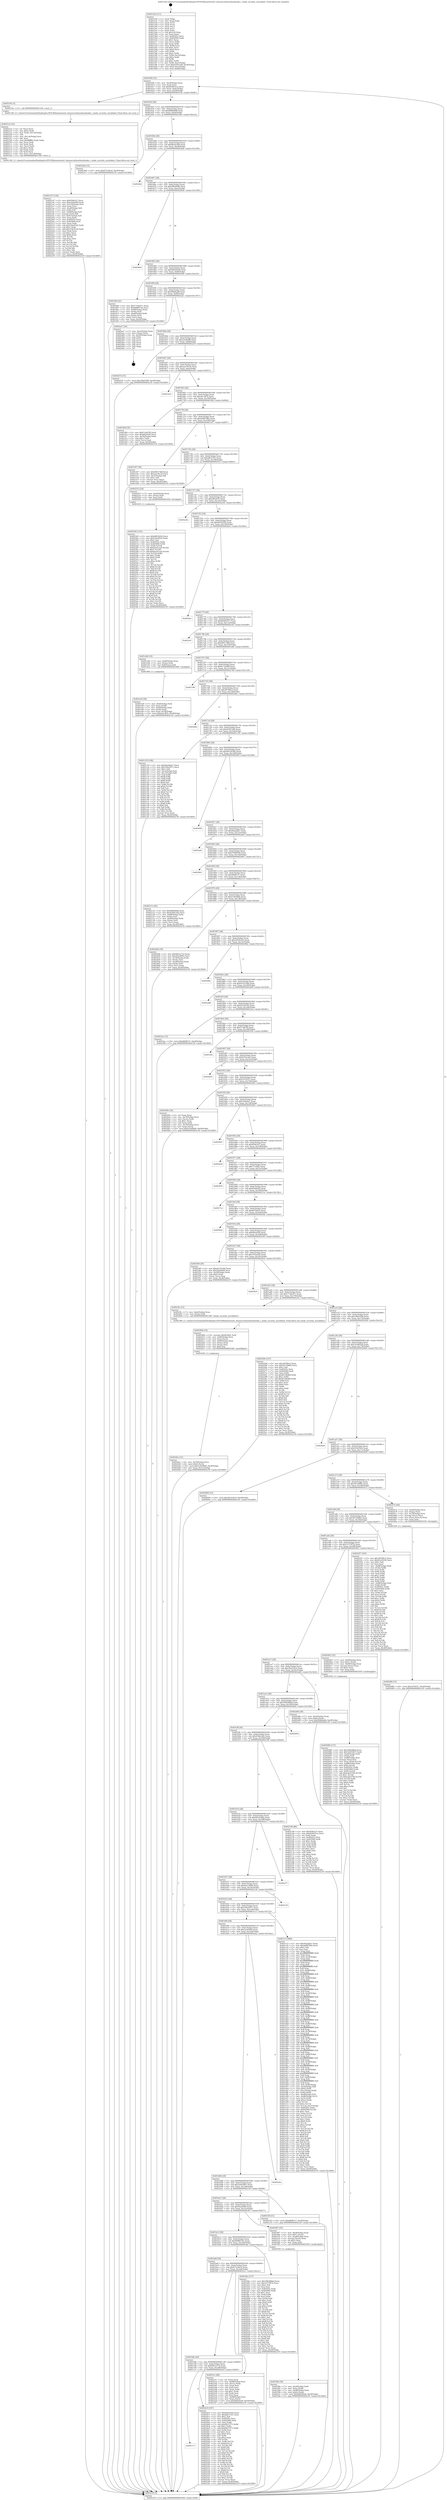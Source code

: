digraph "0x4015a0" {
  label = "0x4015a0 (/mnt/c/Users/mathe/Desktop/tcc/POCII/binaries/extr_linuxsecurityselinuxhooks.c_inode_security_novalidate_Final-ollvm.out::main(0))"
  labelloc = "t"
  node[shape=record]

  Entry [label="",width=0.3,height=0.3,shape=circle,fillcolor=black,style=filled]
  "0x40160f" [label="{
     0x40160f [32]\l
     | [instrs]\l
     &nbsp;&nbsp;0x40160f \<+6\>: mov -0xc8(%rbp),%eax\l
     &nbsp;&nbsp;0x401615 \<+2\>: mov %eax,%ecx\l
     &nbsp;&nbsp;0x401617 \<+6\>: sub $0x829455ca,%ecx\l
     &nbsp;&nbsp;0x40161d \<+6\>: mov %eax,-0xdc(%rbp)\l
     &nbsp;&nbsp;0x401623 \<+6\>: mov %ecx,-0xe0(%rbp)\l
     &nbsp;&nbsp;0x401629 \<+6\>: je 000000000040219e \<main+0xbfe\>\l
  }"]
  "0x40219e" [label="{
     0x40219e [5]\l
     | [instrs]\l
     &nbsp;&nbsp;0x40219e \<+5\>: call 0000000000401160 \<next_i\>\l
     | [calls]\l
     &nbsp;&nbsp;0x401160 \{1\} (/mnt/c/Users/mathe/Desktop/tcc/POCII/binaries/extr_linuxsecurityselinuxhooks.c_inode_security_novalidate_Final-ollvm.out::next_i)\l
  }"]
  "0x40162f" [label="{
     0x40162f [28]\l
     | [instrs]\l
     &nbsp;&nbsp;0x40162f \<+5\>: jmp 0000000000401634 \<main+0x94\>\l
     &nbsp;&nbsp;0x401634 \<+6\>: mov -0xdc(%rbp),%eax\l
     &nbsp;&nbsp;0x40163a \<+5\>: sub $0x8f68db68,%eax\l
     &nbsp;&nbsp;0x40163f \<+6\>: mov %eax,-0xe4(%rbp)\l
     &nbsp;&nbsp;0x401645 \<+6\>: je 00000000004023bd \<main+0xe1d\>\l
  }"]
  Exit [label="",width=0.3,height=0.3,shape=circle,fillcolor=black,style=filled,peripheries=2]
  "0x4023bd" [label="{
     0x4023bd [15]\l
     | [instrs]\l
     &nbsp;&nbsp;0x4023bd \<+10\>: movl $0x673c9ec0,-0xc8(%rbp)\l
     &nbsp;&nbsp;0x4023c7 \<+5\>: jmp 0000000000402c59 \<main+0x16b9\>\l
  }"]
  "0x40164b" [label="{
     0x40164b [28]\l
     | [instrs]\l
     &nbsp;&nbsp;0x40164b \<+5\>: jmp 0000000000401650 \<main+0xb0\>\l
     &nbsp;&nbsp;0x401650 \<+6\>: mov -0xdc(%rbp),%eax\l
     &nbsp;&nbsp;0x401656 \<+5\>: sub $0x8fc6a3d4,%eax\l
     &nbsp;&nbsp;0x40165b \<+6\>: mov %eax,-0xe8(%rbp)\l
     &nbsp;&nbsp;0x401661 \<+6\>: je 00000000004028af \<main+0x130f\>\l
  }"]
  "0x402565" [label="{
     0x402565 [155]\l
     | [instrs]\l
     &nbsp;&nbsp;0x402565 \<+5\>: mov $0xb0932f2b,%ecx\l
     &nbsp;&nbsp;0x40256a \<+5\>: mov $0x256cf5e4,%edx\l
     &nbsp;&nbsp;0x40256f \<+3\>: mov $0x1,%sil\l
     &nbsp;&nbsp;0x402572 \<+8\>: mov 0x40505c,%r8d\l
     &nbsp;&nbsp;0x40257a \<+8\>: mov 0x405060,%r9d\l
     &nbsp;&nbsp;0x402582 \<+3\>: mov %r8d,%r10d\l
     &nbsp;&nbsp;0x402585 \<+7\>: sub $0xbee41aa0,%r10d\l
     &nbsp;&nbsp;0x40258c \<+4\>: sub $0x1,%r10d\l
     &nbsp;&nbsp;0x402590 \<+7\>: add $0xbee41aa0,%r10d\l
     &nbsp;&nbsp;0x402597 \<+4\>: imul %r10d,%r8d\l
     &nbsp;&nbsp;0x40259b \<+4\>: and $0x1,%r8d\l
     &nbsp;&nbsp;0x40259f \<+4\>: cmp $0x0,%r8d\l
     &nbsp;&nbsp;0x4025a3 \<+4\>: sete %r11b\l
     &nbsp;&nbsp;0x4025a7 \<+4\>: cmp $0xa,%r9d\l
     &nbsp;&nbsp;0x4025ab \<+3\>: setl %bl\l
     &nbsp;&nbsp;0x4025ae \<+3\>: mov %r11b,%r14b\l
     &nbsp;&nbsp;0x4025b1 \<+4\>: xor $0xff,%r14b\l
     &nbsp;&nbsp;0x4025b5 \<+3\>: mov %bl,%r15b\l
     &nbsp;&nbsp;0x4025b8 \<+4\>: xor $0xff,%r15b\l
     &nbsp;&nbsp;0x4025bc \<+4\>: xor $0x0,%sil\l
     &nbsp;&nbsp;0x4025c0 \<+3\>: mov %r14b,%r12b\l
     &nbsp;&nbsp;0x4025c3 \<+4\>: and $0x0,%r12b\l
     &nbsp;&nbsp;0x4025c7 \<+3\>: and %sil,%r11b\l
     &nbsp;&nbsp;0x4025ca \<+3\>: mov %r15b,%r13b\l
     &nbsp;&nbsp;0x4025cd \<+4\>: and $0x0,%r13b\l
     &nbsp;&nbsp;0x4025d1 \<+3\>: and %sil,%bl\l
     &nbsp;&nbsp;0x4025d4 \<+3\>: or %r11b,%r12b\l
     &nbsp;&nbsp;0x4025d7 \<+3\>: or %bl,%r13b\l
     &nbsp;&nbsp;0x4025da \<+3\>: xor %r13b,%r12b\l
     &nbsp;&nbsp;0x4025dd \<+3\>: or %r15b,%r14b\l
     &nbsp;&nbsp;0x4025e0 \<+4\>: xor $0xff,%r14b\l
     &nbsp;&nbsp;0x4025e4 \<+4\>: or $0x0,%sil\l
     &nbsp;&nbsp;0x4025e8 \<+3\>: and %sil,%r14b\l
     &nbsp;&nbsp;0x4025eb \<+3\>: or %r14b,%r12b\l
     &nbsp;&nbsp;0x4025ee \<+4\>: test $0x1,%r12b\l
     &nbsp;&nbsp;0x4025f2 \<+3\>: cmovne %edx,%ecx\l
     &nbsp;&nbsp;0x4025f5 \<+6\>: mov %ecx,-0xc8(%rbp)\l
     &nbsp;&nbsp;0x4025fb \<+5\>: jmp 0000000000402c59 \<main+0x16b9\>\l
  }"]
  "0x4028af" [label="{
     0x4028af\l
  }", style=dashed]
  "0x401667" [label="{
     0x401667 [28]\l
     | [instrs]\l
     &nbsp;&nbsp;0x401667 \<+5\>: jmp 000000000040166c \<main+0xcc\>\l
     &nbsp;&nbsp;0x40166c \<+6\>: mov -0xdc(%rbp),%eax\l
     &nbsp;&nbsp;0x401672 \<+5\>: sub $0x99fe09d6,%eax\l
     &nbsp;&nbsp;0x401677 \<+6\>: mov %eax,-0xec(%rbp)\l
     &nbsp;&nbsp;0x40167d \<+6\>: je 00000000004028a0 \<main+0x1300\>\l
  }"]
  "0x401c17" [label="{
     0x401c17\l
  }", style=dashed]
  "0x4028a0" [label="{
     0x4028a0\l
  }", style=dashed]
  "0x401683" [label="{
     0x401683 [28]\l
     | [instrs]\l
     &nbsp;&nbsp;0x401683 \<+5\>: jmp 0000000000401688 \<main+0xe8\>\l
     &nbsp;&nbsp;0x401688 \<+6\>: mov -0xdc(%rbp),%eax\l
     &nbsp;&nbsp;0x40168e \<+5\>: sub $0x9dd50ee8,%eax\l
     &nbsp;&nbsp;0x401693 \<+6\>: mov %eax,-0xf0(%rbp)\l
     &nbsp;&nbsp;0x401699 \<+6\>: je 0000000000401fb0 \<main+0xa10\>\l
  }"]
  "0x4024c0" [label="{
     0x4024c0 [147]\l
     | [instrs]\l
     &nbsp;&nbsp;0x4024c0 \<+5\>: mov $0xb0932f2b,%eax\l
     &nbsp;&nbsp;0x4024c5 \<+5\>: mov $0xaf8c57b1,%ecx\l
     &nbsp;&nbsp;0x4024ca \<+2\>: mov $0x1,%dl\l
     &nbsp;&nbsp;0x4024cc \<+7\>: mov 0x40505c,%esi\l
     &nbsp;&nbsp;0x4024d3 \<+7\>: mov 0x405060,%edi\l
     &nbsp;&nbsp;0x4024da \<+3\>: mov %esi,%r8d\l
     &nbsp;&nbsp;0x4024dd \<+7\>: sub $0xf0b37f75,%r8d\l
     &nbsp;&nbsp;0x4024e4 \<+4\>: sub $0x1,%r8d\l
     &nbsp;&nbsp;0x4024e8 \<+7\>: add $0xf0b37f75,%r8d\l
     &nbsp;&nbsp;0x4024ef \<+4\>: imul %r8d,%esi\l
     &nbsp;&nbsp;0x4024f3 \<+3\>: and $0x1,%esi\l
     &nbsp;&nbsp;0x4024f6 \<+3\>: cmp $0x0,%esi\l
     &nbsp;&nbsp;0x4024f9 \<+4\>: sete %r9b\l
     &nbsp;&nbsp;0x4024fd \<+3\>: cmp $0xa,%edi\l
     &nbsp;&nbsp;0x402500 \<+4\>: setl %r10b\l
     &nbsp;&nbsp;0x402504 \<+3\>: mov %r9b,%r11b\l
     &nbsp;&nbsp;0x402507 \<+4\>: xor $0xff,%r11b\l
     &nbsp;&nbsp;0x40250b \<+3\>: mov %r10b,%bl\l
     &nbsp;&nbsp;0x40250e \<+3\>: xor $0xff,%bl\l
     &nbsp;&nbsp;0x402511 \<+3\>: xor $0x0,%dl\l
     &nbsp;&nbsp;0x402514 \<+3\>: mov %r11b,%r14b\l
     &nbsp;&nbsp;0x402517 \<+4\>: and $0x0,%r14b\l
     &nbsp;&nbsp;0x40251b \<+3\>: and %dl,%r9b\l
     &nbsp;&nbsp;0x40251e \<+3\>: mov %bl,%r15b\l
     &nbsp;&nbsp;0x402521 \<+4\>: and $0x0,%r15b\l
     &nbsp;&nbsp;0x402525 \<+3\>: and %dl,%r10b\l
     &nbsp;&nbsp;0x402528 \<+3\>: or %r9b,%r14b\l
     &nbsp;&nbsp;0x40252b \<+3\>: or %r10b,%r15b\l
     &nbsp;&nbsp;0x40252e \<+3\>: xor %r15b,%r14b\l
     &nbsp;&nbsp;0x402531 \<+3\>: or %bl,%r11b\l
     &nbsp;&nbsp;0x402534 \<+4\>: xor $0xff,%r11b\l
     &nbsp;&nbsp;0x402538 \<+3\>: or $0x0,%dl\l
     &nbsp;&nbsp;0x40253b \<+3\>: and %dl,%r11b\l
     &nbsp;&nbsp;0x40253e \<+3\>: or %r11b,%r14b\l
     &nbsp;&nbsp;0x402541 \<+4\>: test $0x1,%r14b\l
     &nbsp;&nbsp;0x402545 \<+3\>: cmovne %ecx,%eax\l
     &nbsp;&nbsp;0x402548 \<+6\>: mov %eax,-0xc8(%rbp)\l
     &nbsp;&nbsp;0x40254e \<+5\>: jmp 0000000000402c59 \<main+0x16b9\>\l
  }"]
  "0x401fb0" [label="{
     0x401fb0 [42]\l
     | [instrs]\l
     &nbsp;&nbsp;0x401fb0 \<+5\>: mov $0x1734ed71,%eax\l
     &nbsp;&nbsp;0x401fb5 \<+5\>: mov $0x608857dc,%ecx\l
     &nbsp;&nbsp;0x401fba \<+7\>: mov -0x98(%rbp),%rdx\l
     &nbsp;&nbsp;0x401fc1 \<+2\>: mov (%rdx),%esi\l
     &nbsp;&nbsp;0x401fc3 \<+7\>: mov -0xa8(%rbp),%rdx\l
     &nbsp;&nbsp;0x401fca \<+2\>: cmp (%rdx),%esi\l
     &nbsp;&nbsp;0x401fcc \<+3\>: cmovl %ecx,%eax\l
     &nbsp;&nbsp;0x401fcf \<+6\>: mov %eax,-0xc8(%rbp)\l
     &nbsp;&nbsp;0x401fd5 \<+5\>: jmp 0000000000402c59 \<main+0x16b9\>\l
  }"]
  "0x40169f" [label="{
     0x40169f [28]\l
     | [instrs]\l
     &nbsp;&nbsp;0x40169f \<+5\>: jmp 00000000004016a4 \<main+0x104\>\l
     &nbsp;&nbsp;0x4016a4 \<+6\>: mov -0xdc(%rbp),%eax\l
     &nbsp;&nbsp;0x4016aa \<+5\>: sub $0x9f4b6ad8,%eax\l
     &nbsp;&nbsp;0x4016af \<+6\>: mov %eax,-0xf4(%rbp)\l
     &nbsp;&nbsp;0x4016b5 \<+6\>: je 0000000000402aa7 \<main+0x1507\>\l
  }"]
  "0x40248f" [label="{
     0x40248f [15]\l
     | [instrs]\l
     &nbsp;&nbsp;0x40248f \<+10\>: movl $0x1b76551,-0xc8(%rbp)\l
     &nbsp;&nbsp;0x402499 \<+5\>: jmp 0000000000402c59 \<main+0x16b9\>\l
  }"]
  "0x402aa7" [label="{
     0x402aa7 [24]\l
     | [instrs]\l
     &nbsp;&nbsp;0x402aa7 \<+7\>: mov -0xc0(%rbp),%rax\l
     &nbsp;&nbsp;0x402aae \<+2\>: mov (%rax),%eax\l
     &nbsp;&nbsp;0x402ab0 \<+4\>: lea -0x28(%rbp),%rsp\l
     &nbsp;&nbsp;0x402ab4 \<+1\>: pop %rbx\l
     &nbsp;&nbsp;0x402ab5 \<+2\>: pop %r12\l
     &nbsp;&nbsp;0x402ab7 \<+2\>: pop %r13\l
     &nbsp;&nbsp;0x402ab9 \<+2\>: pop %r14\l
     &nbsp;&nbsp;0x402abb \<+2\>: pop %r15\l
     &nbsp;&nbsp;0x402abd \<+1\>: pop %rbp\l
     &nbsp;&nbsp;0x402abe \<+1\>: ret\l
  }"]
  "0x4016bb" [label="{
     0x4016bb [28]\l
     | [instrs]\l
     &nbsp;&nbsp;0x4016bb \<+5\>: jmp 00000000004016c0 \<main+0x120\>\l
     &nbsp;&nbsp;0x4016c0 \<+6\>: mov -0xdc(%rbp),%eax\l
     &nbsp;&nbsp;0x4016c6 \<+5\>: sub $0xa2e6fc89,%eax\l
     &nbsp;&nbsp;0x4016cb \<+6\>: mov %eax,-0xf8(%rbp)\l
     &nbsp;&nbsp;0x4016d1 \<+6\>: je 0000000000402255 \<main+0xcb5\>\l
  }"]
  "0x40242c" [label="{
     0x40242c [31]\l
     | [instrs]\l
     &nbsp;&nbsp;0x40242c \<+4\>: mov -0x78(%rbp),%rcx\l
     &nbsp;&nbsp;0x402430 \<+6\>: movl $0x0,(%rcx)\l
     &nbsp;&nbsp;0x402436 \<+10\>: movl $0xe19e0b00,-0xc8(%rbp)\l
     &nbsp;&nbsp;0x402440 \<+6\>: mov %eax,-0x1cc(%rbp)\l
     &nbsp;&nbsp;0x402446 \<+5\>: jmp 0000000000402c59 \<main+0x16b9\>\l
  }"]
  "0x402255" [label="{
     0x402255 [15]\l
     | [instrs]\l
     &nbsp;&nbsp;0x402255 \<+10\>: movl $0x18bf3399,-0xc8(%rbp)\l
     &nbsp;&nbsp;0x40225f \<+5\>: jmp 0000000000402c59 \<main+0x16b9\>\l
  }"]
  "0x4016d7" [label="{
     0x4016d7 [28]\l
     | [instrs]\l
     &nbsp;&nbsp;0x4016d7 \<+5\>: jmp 00000000004016dc \<main+0x13c\>\l
     &nbsp;&nbsp;0x4016dc \<+6\>: mov -0xdc(%rbp),%eax\l
     &nbsp;&nbsp;0x4016e2 \<+5\>: sub $0xaaa79c16,%eax\l
     &nbsp;&nbsp;0x4016e7 \<+6\>: mov %eax,-0xfc(%rbp)\l
     &nbsp;&nbsp;0x4016ed \<+6\>: je 0000000000401eb5 \<main+0x915\>\l
  }"]
  "0x40240b" [label="{
     0x40240b [33]\l
     | [instrs]\l
     &nbsp;&nbsp;0x40240b \<+10\>: movabs $0x4030d1,%rdi\l
     &nbsp;&nbsp;0x402415 \<+4\>: mov -0x80(%rbp),%rcx\l
     &nbsp;&nbsp;0x402419 \<+3\>: mov %rax,(%rcx)\l
     &nbsp;&nbsp;0x40241c \<+4\>: mov -0x80(%rbp),%rax\l
     &nbsp;&nbsp;0x402420 \<+3\>: mov (%rax),%rax\l
     &nbsp;&nbsp;0x402423 \<+2\>: mov (%rax),%esi\l
     &nbsp;&nbsp;0x402425 \<+2\>: mov $0x0,%al\l
     &nbsp;&nbsp;0x402427 \<+5\>: call 0000000000401040 \<printf@plt\>\l
     | [calls]\l
     &nbsp;&nbsp;0x401040 \{1\} (unknown)\l
  }"]
  "0x401eb5" [label="{
     0x401eb5\l
  }", style=dashed]
  "0x4016f3" [label="{
     0x4016f3 [28]\l
     | [instrs]\l
     &nbsp;&nbsp;0x4016f3 \<+5\>: jmp 00000000004016f8 \<main+0x158\>\l
     &nbsp;&nbsp;0x4016f8 \<+6\>: mov -0xdc(%rbp),%eax\l
     &nbsp;&nbsp;0x4016fe \<+5\>: sub $0xab1cff7b,%eax\l
     &nbsp;&nbsp;0x401703 \<+6\>: mov %eax,-0x100(%rbp)\l
     &nbsp;&nbsp;0x401709 \<+6\>: je 0000000000401f0d \<main+0x96d\>\l
  }"]
  "0x401bfb" [label="{
     0x401bfb [28]\l
     | [instrs]\l
     &nbsp;&nbsp;0x401bfb \<+5\>: jmp 0000000000401c00 \<main+0x660\>\l
     &nbsp;&nbsp;0x401c00 \<+6\>: mov -0xdc(%rbp),%eax\l
     &nbsp;&nbsp;0x401c06 \<+5\>: sub $0x685ca714,%eax\l
     &nbsp;&nbsp;0x401c0b \<+6\>: mov %eax,-0x1b8(%rbp)\l
     &nbsp;&nbsp;0x401c11 \<+6\>: je 00000000004024c0 \<main+0xf20\>\l
  }"]
  "0x401f0d" [label="{
     0x401f0d [30]\l
     | [instrs]\l
     &nbsp;&nbsp;0x401f0d \<+5\>: mov $0xf7cdd7f6,%eax\l
     &nbsp;&nbsp;0x401f12 \<+5\>: mov $0xb82e036,%ecx\l
     &nbsp;&nbsp;0x401f17 \<+3\>: mov -0x30(%rbp),%edx\l
     &nbsp;&nbsp;0x401f1a \<+3\>: cmp $0x1,%edx\l
     &nbsp;&nbsp;0x401f1d \<+3\>: cmovl %ecx,%eax\l
     &nbsp;&nbsp;0x401f20 \<+6\>: mov %eax,-0xc8(%rbp)\l
     &nbsp;&nbsp;0x401f26 \<+5\>: jmp 0000000000402c59 \<main+0x16b9\>\l
  }"]
  "0x40170f" [label="{
     0x40170f [28]\l
     | [instrs]\l
     &nbsp;&nbsp;0x40170f \<+5\>: jmp 0000000000401714 \<main+0x174\>\l
     &nbsp;&nbsp;0x401714 \<+6\>: mov -0xdc(%rbp),%eax\l
     &nbsp;&nbsp;0x40171a \<+5\>: sub $0xab68798a,%eax\l
     &nbsp;&nbsp;0x40171f \<+6\>: mov %eax,-0x104(%rbp)\l
     &nbsp;&nbsp;0x401725 \<+6\>: je 0000000000401e97 \<main+0x8f7\>\l
  }"]
  "0x4023cc" [label="{
     0x4023cc [48]\l
     | [instrs]\l
     &nbsp;&nbsp;0x4023cc \<+2\>: xor %eax,%eax\l
     &nbsp;&nbsp;0x4023ce \<+7\>: mov -0x98(%rbp),%rcx\l
     &nbsp;&nbsp;0x4023d5 \<+2\>: mov (%rcx),%edx\l
     &nbsp;&nbsp;0x4023d7 \<+2\>: mov %eax,%esi\l
     &nbsp;&nbsp;0x4023d9 \<+2\>: sub %edx,%esi\l
     &nbsp;&nbsp;0x4023db \<+2\>: mov %eax,%edx\l
     &nbsp;&nbsp;0x4023dd \<+3\>: sub $0x1,%edx\l
     &nbsp;&nbsp;0x4023e0 \<+2\>: add %edx,%esi\l
     &nbsp;&nbsp;0x4023e2 \<+2\>: sub %esi,%eax\l
     &nbsp;&nbsp;0x4023e4 \<+7\>: mov -0x98(%rbp),%rcx\l
     &nbsp;&nbsp;0x4023eb \<+2\>: mov %eax,(%rcx)\l
     &nbsp;&nbsp;0x4023ed \<+10\>: movl $0x9dd50ee8,-0xc8(%rbp)\l
     &nbsp;&nbsp;0x4023f7 \<+5\>: jmp 0000000000402c59 \<main+0x16b9\>\l
  }"]
  "0x401e97" [label="{
     0x401e97 [30]\l
     | [instrs]\l
     &nbsp;&nbsp;0x401e97 \<+5\>: mov $0xb8017d6f,%eax\l
     &nbsp;&nbsp;0x401e9c \<+5\>: mov $0xaaa79c16,%ecx\l
     &nbsp;&nbsp;0x401ea1 \<+3\>: mov -0x31(%rbp),%dl\l
     &nbsp;&nbsp;0x401ea4 \<+3\>: test $0x1,%dl\l
     &nbsp;&nbsp;0x401ea7 \<+3\>: cmovne %ecx,%eax\l
     &nbsp;&nbsp;0x401eaa \<+6\>: mov %eax,-0xc8(%rbp)\l
     &nbsp;&nbsp;0x401eb0 \<+5\>: jmp 0000000000402c59 \<main+0x16b9\>\l
  }"]
  "0x40172b" [label="{
     0x40172b [28]\l
     | [instrs]\l
     &nbsp;&nbsp;0x40172b \<+5\>: jmp 0000000000401730 \<main+0x190\>\l
     &nbsp;&nbsp;0x401730 \<+6\>: mov -0xdc(%rbp),%eax\l
     &nbsp;&nbsp;0x401736 \<+5\>: sub $0xaf8c57b1,%eax\l
     &nbsp;&nbsp;0x40173b \<+6\>: mov %eax,-0x108(%rbp)\l
     &nbsp;&nbsp;0x401741 \<+6\>: je 0000000000402553 \<main+0xfb3\>\l
  }"]
  "0x4021d7" [label="{
     0x4021d7 [126]\l
     | [instrs]\l
     &nbsp;&nbsp;0x4021d7 \<+5\>: mov $0x658e5a7,%ecx\l
     &nbsp;&nbsp;0x4021dc \<+5\>: mov $0xa2e6fc89,%edx\l
     &nbsp;&nbsp;0x4021e1 \<+6\>: mov -0x1c8(%rbp),%esi\l
     &nbsp;&nbsp;0x4021e7 \<+3\>: imul %eax,%esi\l
     &nbsp;&nbsp;0x4021ea \<+7\>: mov -0xa0(%rbp),%r8\l
     &nbsp;&nbsp;0x4021f1 \<+3\>: mov (%r8),%r8\l
     &nbsp;&nbsp;0x4021f4 \<+7\>: mov -0x98(%rbp),%r9\l
     &nbsp;&nbsp;0x4021fb \<+3\>: movslq (%r9),%r9\l
     &nbsp;&nbsp;0x4021fe \<+4\>: mov (%r8,%r9,8),%r8\l
     &nbsp;&nbsp;0x402202 \<+3\>: mov %esi,(%r8)\l
     &nbsp;&nbsp;0x402205 \<+7\>: mov 0x40505c,%eax\l
     &nbsp;&nbsp;0x40220c \<+7\>: mov 0x405060,%esi\l
     &nbsp;&nbsp;0x402213 \<+2\>: mov %eax,%edi\l
     &nbsp;&nbsp;0x402215 \<+6\>: sub $0x534c8142,%edi\l
     &nbsp;&nbsp;0x40221b \<+3\>: sub $0x1,%edi\l
     &nbsp;&nbsp;0x40221e \<+6\>: add $0x534c8142,%edi\l
     &nbsp;&nbsp;0x402224 \<+3\>: imul %edi,%eax\l
     &nbsp;&nbsp;0x402227 \<+3\>: and $0x1,%eax\l
     &nbsp;&nbsp;0x40222a \<+3\>: cmp $0x0,%eax\l
     &nbsp;&nbsp;0x40222d \<+4\>: sete %r10b\l
     &nbsp;&nbsp;0x402231 \<+3\>: cmp $0xa,%esi\l
     &nbsp;&nbsp;0x402234 \<+4\>: setl %r11b\l
     &nbsp;&nbsp;0x402238 \<+3\>: mov %r10b,%bl\l
     &nbsp;&nbsp;0x40223b \<+3\>: and %r11b,%bl\l
     &nbsp;&nbsp;0x40223e \<+3\>: xor %r11b,%r10b\l
     &nbsp;&nbsp;0x402241 \<+3\>: or %r10b,%bl\l
     &nbsp;&nbsp;0x402244 \<+3\>: test $0x1,%bl\l
     &nbsp;&nbsp;0x402247 \<+3\>: cmovne %edx,%ecx\l
     &nbsp;&nbsp;0x40224a \<+6\>: mov %ecx,-0xc8(%rbp)\l
     &nbsp;&nbsp;0x402250 \<+5\>: jmp 0000000000402c59 \<main+0x16b9\>\l
  }"]
  "0x402553" [label="{
     0x402553 [18]\l
     | [instrs]\l
     &nbsp;&nbsp;0x402553 \<+7\>: mov -0xa0(%rbp),%rax\l
     &nbsp;&nbsp;0x40255a \<+3\>: mov (%rax),%rax\l
     &nbsp;&nbsp;0x40255d \<+3\>: mov %rax,%rdi\l
     &nbsp;&nbsp;0x402560 \<+5\>: call 0000000000401030 \<free@plt\>\l
     | [calls]\l
     &nbsp;&nbsp;0x401030 \{1\} (unknown)\l
  }"]
  "0x401747" [label="{
     0x401747 [28]\l
     | [instrs]\l
     &nbsp;&nbsp;0x401747 \<+5\>: jmp 000000000040174c \<main+0x1ac\>\l
     &nbsp;&nbsp;0x40174c \<+6\>: mov -0xdc(%rbp),%eax\l
     &nbsp;&nbsp;0x401752 \<+5\>: sub $0xaff5ab76,%eax\l
     &nbsp;&nbsp;0x401757 \<+6\>: mov %eax,-0x10c(%rbp)\l
     &nbsp;&nbsp;0x40175d \<+6\>: je 0000000000402a3b \<main+0x149b\>\l
  }"]
  "0x4021a3" [label="{
     0x4021a3 [52]\l
     | [instrs]\l
     &nbsp;&nbsp;0x4021a3 \<+2\>: xor %ecx,%ecx\l
     &nbsp;&nbsp;0x4021a5 \<+5\>: mov $0x2,%edx\l
     &nbsp;&nbsp;0x4021aa \<+6\>: mov %edx,-0x1c4(%rbp)\l
     &nbsp;&nbsp;0x4021b0 \<+1\>: cltd\l
     &nbsp;&nbsp;0x4021b1 \<+6\>: mov -0x1c4(%rbp),%esi\l
     &nbsp;&nbsp;0x4021b7 \<+2\>: idiv %esi\l
     &nbsp;&nbsp;0x4021b9 \<+6\>: imul $0xfffffffe,%edx,%edx\l
     &nbsp;&nbsp;0x4021bf \<+2\>: mov %ecx,%edi\l
     &nbsp;&nbsp;0x4021c1 \<+2\>: sub %edx,%edi\l
     &nbsp;&nbsp;0x4021c3 \<+2\>: mov %ecx,%edx\l
     &nbsp;&nbsp;0x4021c5 \<+3\>: sub $0x1,%edx\l
     &nbsp;&nbsp;0x4021c8 \<+2\>: add %edx,%edi\l
     &nbsp;&nbsp;0x4021ca \<+2\>: sub %edi,%ecx\l
     &nbsp;&nbsp;0x4021cc \<+6\>: mov %ecx,-0x1c8(%rbp)\l
     &nbsp;&nbsp;0x4021d2 \<+5\>: call 0000000000401160 \<next_i\>\l
     | [calls]\l
     &nbsp;&nbsp;0x401160 \{1\} (/mnt/c/Users/mathe/Desktop/tcc/POCII/binaries/extr_linuxsecurityselinuxhooks.c_inode_security_novalidate_Final-ollvm.out::next_i)\l
  }"]
  "0x402a3b" [label="{
     0x402a3b\l
  }", style=dashed]
  "0x401763" [label="{
     0x401763 [28]\l
     | [instrs]\l
     &nbsp;&nbsp;0x401763 \<+5\>: jmp 0000000000401768 \<main+0x1c8\>\l
     &nbsp;&nbsp;0x401768 \<+6\>: mov -0xdc(%rbp),%eax\l
     &nbsp;&nbsp;0x40176e \<+5\>: sub $0xb0932f2b,%eax\l
     &nbsp;&nbsp;0x401773 \<+6\>: mov %eax,-0x110(%rbp)\l
     &nbsp;&nbsp;0x401779 \<+6\>: je 0000000000402bee \<main+0x164e\>\l
  }"]
  "0x402086" [label="{
     0x402086 [137]\l
     | [instrs]\l
     &nbsp;&nbsp;0x402086 \<+5\>: mov $0x39b586bd,%ecx\l
     &nbsp;&nbsp;0x40208b \<+5\>: mov $0x5e003467,%edx\l
     &nbsp;&nbsp;0x402090 \<+7\>: mov -0xa0(%rbp),%rdi\l
     &nbsp;&nbsp;0x402097 \<+3\>: mov (%rdi),%rdi\l
     &nbsp;&nbsp;0x40209a \<+7\>: mov -0x98(%rbp),%rsi\l
     &nbsp;&nbsp;0x4020a1 \<+3\>: movslq (%rsi),%rsi\l
     &nbsp;&nbsp;0x4020a4 \<+4\>: mov %rax,(%rdi,%rsi,8)\l
     &nbsp;&nbsp;0x4020a8 \<+7\>: mov -0x88(%rbp),%rax\l
     &nbsp;&nbsp;0x4020af \<+6\>: movl $0x0,(%rax)\l
     &nbsp;&nbsp;0x4020b5 \<+8\>: mov 0x40505c,%r8d\l
     &nbsp;&nbsp;0x4020bd \<+8\>: mov 0x405060,%r9d\l
     &nbsp;&nbsp;0x4020c5 \<+3\>: mov %r8d,%r10d\l
     &nbsp;&nbsp;0x4020c8 \<+7\>: add $0xeabcf7b8,%r10d\l
     &nbsp;&nbsp;0x4020cf \<+4\>: sub $0x1,%r10d\l
     &nbsp;&nbsp;0x4020d3 \<+7\>: sub $0xeabcf7b8,%r10d\l
     &nbsp;&nbsp;0x4020da \<+4\>: imul %r10d,%r8d\l
     &nbsp;&nbsp;0x4020de \<+4\>: and $0x1,%r8d\l
     &nbsp;&nbsp;0x4020e2 \<+4\>: cmp $0x0,%r8d\l
     &nbsp;&nbsp;0x4020e6 \<+4\>: sete %r11b\l
     &nbsp;&nbsp;0x4020ea \<+4\>: cmp $0xa,%r9d\l
     &nbsp;&nbsp;0x4020ee \<+3\>: setl %bl\l
     &nbsp;&nbsp;0x4020f1 \<+3\>: mov %r11b,%r14b\l
     &nbsp;&nbsp;0x4020f4 \<+3\>: and %bl,%r14b\l
     &nbsp;&nbsp;0x4020f7 \<+3\>: xor %bl,%r11b\l
     &nbsp;&nbsp;0x4020fa \<+3\>: or %r11b,%r14b\l
     &nbsp;&nbsp;0x4020fd \<+4\>: test $0x1,%r14b\l
     &nbsp;&nbsp;0x402101 \<+3\>: cmovne %edx,%ecx\l
     &nbsp;&nbsp;0x402104 \<+6\>: mov %ecx,-0xc8(%rbp)\l
     &nbsp;&nbsp;0x40210a \<+5\>: jmp 0000000000402c59 \<main+0x16b9\>\l
  }"]
  "0x402bee" [label="{
     0x402bee\l
  }", style=dashed]
  "0x40177f" [label="{
     0x40177f [28]\l
     | [instrs]\l
     &nbsp;&nbsp;0x40177f \<+5\>: jmp 0000000000401784 \<main+0x1e4\>\l
     &nbsp;&nbsp;0x401784 \<+6\>: mov -0xdc(%rbp),%eax\l
     &nbsp;&nbsp;0x40178a \<+5\>: sub $0xb6285317,%eax\l
     &nbsp;&nbsp;0x40178f \<+6\>: mov %eax,-0x114(%rbp)\l
     &nbsp;&nbsp;0x401795 \<+6\>: je 0000000000402c0f \<main+0x166f\>\l
  }"]
  "0x401bdf" [label="{
     0x401bdf [28]\l
     | [instrs]\l
     &nbsp;&nbsp;0x401bdf \<+5\>: jmp 0000000000401be4 \<main+0x644\>\l
     &nbsp;&nbsp;0x401be4 \<+6\>: mov -0xdc(%rbp),%eax\l
     &nbsp;&nbsp;0x401bea \<+5\>: sub $0x673c9ec0,%eax\l
     &nbsp;&nbsp;0x401bef \<+6\>: mov %eax,-0x1b4(%rbp)\l
     &nbsp;&nbsp;0x401bf5 \<+6\>: je 00000000004023cc \<main+0xe2c\>\l
  }"]
  "0x402c0f" [label="{
     0x402c0f\l
  }", style=dashed]
  "0x40179b" [label="{
     0x40179b [28]\l
     | [instrs]\l
     &nbsp;&nbsp;0x40179b \<+5\>: jmp 00000000004017a0 \<main+0x200\>\l
     &nbsp;&nbsp;0x4017a0 \<+6\>: mov -0xdc(%rbp),%eax\l
     &nbsp;&nbsp;0x4017a6 \<+5\>: sub $0xb8017d6f,%eax\l
     &nbsp;&nbsp;0x4017ab \<+6\>: mov %eax,-0x118(%rbp)\l
     &nbsp;&nbsp;0x4017b1 \<+6\>: je 0000000000401ed6 \<main+0x936\>\l
  }"]
  "0x401fda" [label="{
     0x401fda [137]\l
     | [instrs]\l
     &nbsp;&nbsp;0x401fda \<+5\>: mov $0x39b586bd,%eax\l
     &nbsp;&nbsp;0x401fdf \<+5\>: mov $0x3157f97b,%ecx\l
     &nbsp;&nbsp;0x401fe4 \<+2\>: mov $0x1,%dl\l
     &nbsp;&nbsp;0x401fe6 \<+2\>: xor %esi,%esi\l
     &nbsp;&nbsp;0x401fe8 \<+7\>: mov 0x40505c,%edi\l
     &nbsp;&nbsp;0x401fef \<+8\>: mov 0x405060,%r8d\l
     &nbsp;&nbsp;0x401ff7 \<+3\>: sub $0x1,%esi\l
     &nbsp;&nbsp;0x401ffa \<+3\>: mov %edi,%r9d\l
     &nbsp;&nbsp;0x401ffd \<+3\>: add %esi,%r9d\l
     &nbsp;&nbsp;0x402000 \<+4\>: imul %r9d,%edi\l
     &nbsp;&nbsp;0x402004 \<+3\>: and $0x1,%edi\l
     &nbsp;&nbsp;0x402007 \<+3\>: cmp $0x0,%edi\l
     &nbsp;&nbsp;0x40200a \<+4\>: sete %r10b\l
     &nbsp;&nbsp;0x40200e \<+4\>: cmp $0xa,%r8d\l
     &nbsp;&nbsp;0x402012 \<+4\>: setl %r11b\l
     &nbsp;&nbsp;0x402016 \<+3\>: mov %r10b,%bl\l
     &nbsp;&nbsp;0x402019 \<+3\>: xor $0xff,%bl\l
     &nbsp;&nbsp;0x40201c \<+3\>: mov %r11b,%r14b\l
     &nbsp;&nbsp;0x40201f \<+4\>: xor $0xff,%r14b\l
     &nbsp;&nbsp;0x402023 \<+3\>: xor $0x1,%dl\l
     &nbsp;&nbsp;0x402026 \<+3\>: mov %bl,%r15b\l
     &nbsp;&nbsp;0x402029 \<+4\>: and $0xff,%r15b\l
     &nbsp;&nbsp;0x40202d \<+3\>: and %dl,%r10b\l
     &nbsp;&nbsp;0x402030 \<+3\>: mov %r14b,%r12b\l
     &nbsp;&nbsp;0x402033 \<+4\>: and $0xff,%r12b\l
     &nbsp;&nbsp;0x402037 \<+3\>: and %dl,%r11b\l
     &nbsp;&nbsp;0x40203a \<+3\>: or %r10b,%r15b\l
     &nbsp;&nbsp;0x40203d \<+3\>: or %r11b,%r12b\l
     &nbsp;&nbsp;0x402040 \<+3\>: xor %r12b,%r15b\l
     &nbsp;&nbsp;0x402043 \<+3\>: or %r14b,%bl\l
     &nbsp;&nbsp;0x402046 \<+3\>: xor $0xff,%bl\l
     &nbsp;&nbsp;0x402049 \<+3\>: or $0x1,%dl\l
     &nbsp;&nbsp;0x40204c \<+2\>: and %dl,%bl\l
     &nbsp;&nbsp;0x40204e \<+3\>: or %bl,%r15b\l
     &nbsp;&nbsp;0x402051 \<+4\>: test $0x1,%r15b\l
     &nbsp;&nbsp;0x402055 \<+3\>: cmovne %ecx,%eax\l
     &nbsp;&nbsp;0x402058 \<+6\>: mov %eax,-0xc8(%rbp)\l
     &nbsp;&nbsp;0x40205e \<+5\>: jmp 0000000000402c59 \<main+0x16b9\>\l
  }"]
  "0x401ed6" [label="{
     0x401ed6 [19]\l
     | [instrs]\l
     &nbsp;&nbsp;0x401ed6 \<+7\>: mov -0xb8(%rbp),%rax\l
     &nbsp;&nbsp;0x401edd \<+3\>: mov (%rax),%rax\l
     &nbsp;&nbsp;0x401ee0 \<+4\>: mov 0x8(%rax),%rdi\l
     &nbsp;&nbsp;0x401ee4 \<+5\>: call 0000000000401060 \<atoi@plt\>\l
     | [calls]\l
     &nbsp;&nbsp;0x401060 \{1\} (unknown)\l
  }"]
  "0x4017b7" [label="{
     0x4017b7 [28]\l
     | [instrs]\l
     &nbsp;&nbsp;0x4017b7 \<+5\>: jmp 00000000004017bc \<main+0x21c\>\l
     &nbsp;&nbsp;0x4017bc \<+6\>: mov -0xdc(%rbp),%eax\l
     &nbsp;&nbsp;0x4017c2 \<+5\>: sub $0xbc74348f,%eax\l
     &nbsp;&nbsp;0x4017c7 \<+6\>: mov %eax,-0x11c(%rbp)\l
     &nbsp;&nbsp;0x4017cd \<+6\>: je 0000000000402786 \<main+0x11e6\>\l
  }"]
  "0x401f8a" [label="{
     0x401f8a [38]\l
     | [instrs]\l
     &nbsp;&nbsp;0x401f8a \<+7\>: mov -0xa0(%rbp),%rdi\l
     &nbsp;&nbsp;0x401f91 \<+3\>: mov %rax,(%rdi)\l
     &nbsp;&nbsp;0x401f94 \<+7\>: mov -0x98(%rbp),%rax\l
     &nbsp;&nbsp;0x401f9b \<+6\>: movl $0x0,(%rax)\l
     &nbsp;&nbsp;0x401fa1 \<+10\>: movl $0x9dd50ee8,-0xc8(%rbp)\l
     &nbsp;&nbsp;0x401fab \<+5\>: jmp 0000000000402c59 \<main+0x16b9\>\l
  }"]
  "0x402786" [label="{
     0x402786\l
  }", style=dashed]
  "0x4017d3" [label="{
     0x4017d3 [28]\l
     | [instrs]\l
     &nbsp;&nbsp;0x4017d3 \<+5\>: jmp 00000000004017d8 \<main+0x238\>\l
     &nbsp;&nbsp;0x4017d8 \<+6\>: mov -0xdc(%rbp),%eax\l
     &nbsp;&nbsp;0x4017de \<+5\>: sub $0xcf0786c2,%eax\l
     &nbsp;&nbsp;0x4017e3 \<+6\>: mov %eax,-0x120(%rbp)\l
     &nbsp;&nbsp;0x4017e9 \<+6\>: je 0000000000402bbe \<main+0x161e\>\l
  }"]
  "0x401bc3" [label="{
     0x401bc3 [28]\l
     | [instrs]\l
     &nbsp;&nbsp;0x401bc3 \<+5\>: jmp 0000000000401bc8 \<main+0x628\>\l
     &nbsp;&nbsp;0x401bc8 \<+6\>: mov -0xdc(%rbp),%eax\l
     &nbsp;&nbsp;0x401bce \<+5\>: sub $0x608857dc,%eax\l
     &nbsp;&nbsp;0x401bd3 \<+6\>: mov %eax,-0x1b0(%rbp)\l
     &nbsp;&nbsp;0x401bd9 \<+6\>: je 0000000000401fda \<main+0xa3a\>\l
  }"]
  "0x402bbe" [label="{
     0x402bbe\l
  }", style=dashed]
  "0x4017ef" [label="{
     0x4017ef [28]\l
     | [instrs]\l
     &nbsp;&nbsp;0x4017ef \<+5\>: jmp 00000000004017f4 \<main+0x254\>\l
     &nbsp;&nbsp;0x4017f4 \<+6\>: mov -0xdc(%rbp),%eax\l
     &nbsp;&nbsp;0x4017fa \<+5\>: sub $0xd1f912d9,%eax\l
     &nbsp;&nbsp;0x4017ff \<+6\>: mov %eax,-0x124(%rbp)\l
     &nbsp;&nbsp;0x401805 \<+6\>: je 0000000000401c59 \<main+0x6b9\>\l
  }"]
  "0x401f67" [label="{
     0x401f67 [35]\l
     | [instrs]\l
     &nbsp;&nbsp;0x401f67 \<+7\>: mov -0xa8(%rbp),%rax\l
     &nbsp;&nbsp;0x401f6e \<+6\>: movl $0x1,(%rax)\l
     &nbsp;&nbsp;0x401f74 \<+7\>: mov -0xa8(%rbp),%rax\l
     &nbsp;&nbsp;0x401f7b \<+3\>: movslq (%rax),%rax\l
     &nbsp;&nbsp;0x401f7e \<+4\>: shl $0x3,%rax\l
     &nbsp;&nbsp;0x401f82 \<+3\>: mov %rax,%rdi\l
     &nbsp;&nbsp;0x401f85 \<+5\>: call 0000000000401050 \<malloc@plt\>\l
     | [calls]\l
     &nbsp;&nbsp;0x401050 \{1\} (unknown)\l
  }"]
  "0x401c59" [label="{
     0x401c59 [106]\l
     | [instrs]\l
     &nbsp;&nbsp;0x401c59 \<+5\>: mov $0xd4aa6da7,%eax\l
     &nbsp;&nbsp;0x401c5e \<+5\>: mov $0x536a5071,%ecx\l
     &nbsp;&nbsp;0x401c63 \<+2\>: mov $0x1,%dl\l
     &nbsp;&nbsp;0x401c65 \<+7\>: mov -0xc2(%rbp),%sil\l
     &nbsp;&nbsp;0x401c6c \<+7\>: mov -0xc1(%rbp),%dil\l
     &nbsp;&nbsp;0x401c73 \<+3\>: mov %sil,%r8b\l
     &nbsp;&nbsp;0x401c76 \<+4\>: xor $0xff,%r8b\l
     &nbsp;&nbsp;0x401c7a \<+3\>: mov %dil,%r9b\l
     &nbsp;&nbsp;0x401c7d \<+4\>: xor $0xff,%r9b\l
     &nbsp;&nbsp;0x401c81 \<+3\>: xor $0x0,%dl\l
     &nbsp;&nbsp;0x401c84 \<+3\>: mov %r8b,%r10b\l
     &nbsp;&nbsp;0x401c87 \<+4\>: and $0x0,%r10b\l
     &nbsp;&nbsp;0x401c8b \<+3\>: and %dl,%sil\l
     &nbsp;&nbsp;0x401c8e \<+3\>: mov %r9b,%r11b\l
     &nbsp;&nbsp;0x401c91 \<+4\>: and $0x0,%r11b\l
     &nbsp;&nbsp;0x401c95 \<+3\>: and %dl,%dil\l
     &nbsp;&nbsp;0x401c98 \<+3\>: or %sil,%r10b\l
     &nbsp;&nbsp;0x401c9b \<+3\>: or %dil,%r11b\l
     &nbsp;&nbsp;0x401c9e \<+3\>: xor %r11b,%r10b\l
     &nbsp;&nbsp;0x401ca1 \<+3\>: or %r9b,%r8b\l
     &nbsp;&nbsp;0x401ca4 \<+4\>: xor $0xff,%r8b\l
     &nbsp;&nbsp;0x401ca8 \<+3\>: or $0x0,%dl\l
     &nbsp;&nbsp;0x401cab \<+3\>: and %dl,%r8b\l
     &nbsp;&nbsp;0x401cae \<+3\>: or %r8b,%r10b\l
     &nbsp;&nbsp;0x401cb1 \<+4\>: test $0x1,%r10b\l
     &nbsp;&nbsp;0x401cb5 \<+3\>: cmovne %ecx,%eax\l
     &nbsp;&nbsp;0x401cb8 \<+6\>: mov %eax,-0xc8(%rbp)\l
     &nbsp;&nbsp;0x401cbe \<+5\>: jmp 0000000000402c59 \<main+0x16b9\>\l
  }"]
  "0x40180b" [label="{
     0x40180b [28]\l
     | [instrs]\l
     &nbsp;&nbsp;0x40180b \<+5\>: jmp 0000000000401810 \<main+0x270\>\l
     &nbsp;&nbsp;0x401810 \<+6\>: mov -0xdc(%rbp),%eax\l
     &nbsp;&nbsp;0x401816 \<+5\>: sub $0xd4320349,%eax\l
     &nbsp;&nbsp;0x40181b \<+6\>: mov %eax,-0x128(%rbp)\l
     &nbsp;&nbsp;0x401821 \<+6\>: je 000000000040260f \<main+0x106f\>\l
  }"]
  "0x402c59" [label="{
     0x402c59 [5]\l
     | [instrs]\l
     &nbsp;&nbsp;0x402c59 \<+5\>: jmp 000000000040160f \<main+0x6f\>\l
  }"]
  "0x4015a0" [label="{
     0x4015a0 [111]\l
     | [instrs]\l
     &nbsp;&nbsp;0x4015a0 \<+1\>: push %rbp\l
     &nbsp;&nbsp;0x4015a1 \<+3\>: mov %rsp,%rbp\l
     &nbsp;&nbsp;0x4015a4 \<+2\>: push %r15\l
     &nbsp;&nbsp;0x4015a6 \<+2\>: push %r14\l
     &nbsp;&nbsp;0x4015a8 \<+2\>: push %r13\l
     &nbsp;&nbsp;0x4015aa \<+2\>: push %r12\l
     &nbsp;&nbsp;0x4015ac \<+1\>: push %rbx\l
     &nbsp;&nbsp;0x4015ad \<+7\>: sub $0x1c8,%rsp\l
     &nbsp;&nbsp;0x4015b4 \<+2\>: xor %eax,%eax\l
     &nbsp;&nbsp;0x4015b6 \<+7\>: mov 0x40505c,%ecx\l
     &nbsp;&nbsp;0x4015bd \<+7\>: mov 0x405060,%edx\l
     &nbsp;&nbsp;0x4015c4 \<+3\>: sub $0x1,%eax\l
     &nbsp;&nbsp;0x4015c7 \<+3\>: mov %ecx,%r8d\l
     &nbsp;&nbsp;0x4015ca \<+3\>: add %eax,%r8d\l
     &nbsp;&nbsp;0x4015cd \<+4\>: imul %r8d,%ecx\l
     &nbsp;&nbsp;0x4015d1 \<+3\>: and $0x1,%ecx\l
     &nbsp;&nbsp;0x4015d4 \<+3\>: cmp $0x0,%ecx\l
     &nbsp;&nbsp;0x4015d7 \<+4\>: sete %r9b\l
     &nbsp;&nbsp;0x4015db \<+4\>: and $0x1,%r9b\l
     &nbsp;&nbsp;0x4015df \<+7\>: mov %r9b,-0xc2(%rbp)\l
     &nbsp;&nbsp;0x4015e6 \<+3\>: cmp $0xa,%edx\l
     &nbsp;&nbsp;0x4015e9 \<+4\>: setl %r9b\l
     &nbsp;&nbsp;0x4015ed \<+4\>: and $0x1,%r9b\l
     &nbsp;&nbsp;0x4015f1 \<+7\>: mov %r9b,-0xc1(%rbp)\l
     &nbsp;&nbsp;0x4015f8 \<+10\>: movl $0xd1f912d9,-0xc8(%rbp)\l
     &nbsp;&nbsp;0x401602 \<+6\>: mov %edi,-0xcc(%rbp)\l
     &nbsp;&nbsp;0x401608 \<+7\>: mov %rsi,-0xd8(%rbp)\l
  }"]
  "0x401ba7" [label="{
     0x401ba7 [28]\l
     | [instrs]\l
     &nbsp;&nbsp;0x401ba7 \<+5\>: jmp 0000000000401bac \<main+0x60c\>\l
     &nbsp;&nbsp;0x401bac \<+6\>: mov -0xdc(%rbp),%eax\l
     &nbsp;&nbsp;0x401bb2 \<+5\>: sub $0x5fae69a8,%eax\l
     &nbsp;&nbsp;0x401bb7 \<+6\>: mov %eax,-0x1ac(%rbp)\l
     &nbsp;&nbsp;0x401bbd \<+6\>: je 0000000000401f67 \<main+0x9c7\>\l
  }"]
  "0x40260f" [label="{
     0x40260f\l
  }", style=dashed]
  "0x401827" [label="{
     0x401827 [28]\l
     | [instrs]\l
     &nbsp;&nbsp;0x401827 \<+5\>: jmp 000000000040182c \<main+0x28c\>\l
     &nbsp;&nbsp;0x40182c \<+6\>: mov -0xdc(%rbp),%eax\l
     &nbsp;&nbsp;0x401832 \<+5\>: sub $0xd4aa6da7,%eax\l
     &nbsp;&nbsp;0x401837 \<+6\>: mov %eax,-0x12c(%rbp)\l
     &nbsp;&nbsp;0x40183d \<+6\>: je 0000000000402abf \<main+0x151f\>\l
  }"]
  "0x40210f" [label="{
     0x40210f [15]\l
     | [instrs]\l
     &nbsp;&nbsp;0x40210f \<+10\>: movl $0xdfbf87e7,-0xc8(%rbp)\l
     &nbsp;&nbsp;0x402119 \<+5\>: jmp 0000000000402c59 \<main+0x16b9\>\l
  }"]
  "0x402abf" [label="{
     0x402abf\l
  }", style=dashed]
  "0x401843" [label="{
     0x401843 [28]\l
     | [instrs]\l
     &nbsp;&nbsp;0x401843 \<+5\>: jmp 0000000000401848 \<main+0x2a8\>\l
     &nbsp;&nbsp;0x401848 \<+6\>: mov -0xdc(%rbp),%eax\l
     &nbsp;&nbsp;0x40184e \<+5\>: sub $0xd706850d,%eax\l
     &nbsp;&nbsp;0x401853 \<+6\>: mov %eax,-0x130(%rbp)\l
     &nbsp;&nbsp;0x401859 \<+6\>: je 00000000004028d1 \<main+0x1331\>\l
  }"]
  "0x401b8b" [label="{
     0x401b8b [28]\l
     | [instrs]\l
     &nbsp;&nbsp;0x401b8b \<+5\>: jmp 0000000000401b90 \<main+0x5f0\>\l
     &nbsp;&nbsp;0x401b90 \<+6\>: mov -0xdc(%rbp),%eax\l
     &nbsp;&nbsp;0x401b96 \<+5\>: sub $0x5e003467,%eax\l
     &nbsp;&nbsp;0x401b9b \<+6\>: mov %eax,-0x1a8(%rbp)\l
     &nbsp;&nbsp;0x401ba1 \<+6\>: je 000000000040210f \<main+0xb6f\>\l
  }"]
  "0x4028d1" [label="{
     0x4028d1\l
  }", style=dashed]
  "0x40185f" [label="{
     0x40185f [28]\l
     | [instrs]\l
     &nbsp;&nbsp;0x40185f \<+5\>: jmp 0000000000401864 \<main+0x2c4\>\l
     &nbsp;&nbsp;0x401864 \<+6\>: mov -0xdc(%rbp),%eax\l
     &nbsp;&nbsp;0x40186a \<+5\>: sub $0xdfbf87e7,%eax\l
     &nbsp;&nbsp;0x40186f \<+6\>: mov %eax,-0x134(%rbp)\l
     &nbsp;&nbsp;0x401875 \<+6\>: je 000000000040211e \<main+0xb7e\>\l
  }"]
  "0x402a4a" [label="{
     0x402a4a\l
  }", style=dashed]
  "0x40211e" [label="{
     0x40211e [42]\l
     | [instrs]\l
     &nbsp;&nbsp;0x40211e \<+5\>: mov $0x8f68db68,%eax\l
     &nbsp;&nbsp;0x402123 \<+5\>: mov $0x430dc2d2,%ecx\l
     &nbsp;&nbsp;0x402128 \<+7\>: mov -0x88(%rbp),%rdx\l
     &nbsp;&nbsp;0x40212f \<+2\>: mov (%rdx),%esi\l
     &nbsp;&nbsp;0x402131 \<+7\>: mov -0x90(%rbp),%rdx\l
     &nbsp;&nbsp;0x402138 \<+2\>: cmp (%rdx),%esi\l
     &nbsp;&nbsp;0x40213a \<+3\>: cmovl %ecx,%eax\l
     &nbsp;&nbsp;0x40213d \<+6\>: mov %eax,-0xc8(%rbp)\l
     &nbsp;&nbsp;0x402143 \<+5\>: jmp 0000000000402c59 \<main+0x16b9\>\l
  }"]
  "0x40187b" [label="{
     0x40187b [28]\l
     | [instrs]\l
     &nbsp;&nbsp;0x40187b \<+5\>: jmp 0000000000401880 \<main+0x2e0\>\l
     &nbsp;&nbsp;0x401880 \<+6\>: mov -0xdc(%rbp),%eax\l
     &nbsp;&nbsp;0x401886 \<+5\>: sub $0xe19e0b00,%eax\l
     &nbsp;&nbsp;0x40188b \<+6\>: mov %eax,-0x138(%rbp)\l
     &nbsp;&nbsp;0x401891 \<+6\>: je 000000000040244b \<main+0xeab\>\l
  }"]
  "0x401ee9" [label="{
     0x401ee9 [36]\l
     | [instrs]\l
     &nbsp;&nbsp;0x401ee9 \<+7\>: mov -0xb0(%rbp),%rdi\l
     &nbsp;&nbsp;0x401ef0 \<+2\>: mov %eax,(%rdi)\l
     &nbsp;&nbsp;0x401ef2 \<+7\>: mov -0xb0(%rbp),%rdi\l
     &nbsp;&nbsp;0x401ef9 \<+2\>: mov (%rdi),%eax\l
     &nbsp;&nbsp;0x401efb \<+3\>: mov %eax,-0x30(%rbp)\l
     &nbsp;&nbsp;0x401efe \<+10\>: movl $0xab1cff7b,-0xc8(%rbp)\l
     &nbsp;&nbsp;0x401f08 \<+5\>: jmp 0000000000402c59 \<main+0x16b9\>\l
  }"]
  "0x40244b" [label="{
     0x40244b [39]\l
     | [instrs]\l
     &nbsp;&nbsp;0x40244b \<+5\>: mov $0x685ca714,%eax\l
     &nbsp;&nbsp;0x402450 \<+5\>: mov $0x303c899c,%ecx\l
     &nbsp;&nbsp;0x402455 \<+4\>: mov -0x78(%rbp),%rdx\l
     &nbsp;&nbsp;0x402459 \<+2\>: mov (%rdx),%esi\l
     &nbsp;&nbsp;0x40245b \<+7\>: mov -0xa8(%rbp),%rdx\l
     &nbsp;&nbsp;0x402462 \<+2\>: cmp (%rdx),%esi\l
     &nbsp;&nbsp;0x402464 \<+3\>: cmovl %ecx,%eax\l
     &nbsp;&nbsp;0x402467 \<+6\>: mov %eax,-0xc8(%rbp)\l
     &nbsp;&nbsp;0x40246d \<+5\>: jmp 0000000000402c59 \<main+0x16b9\>\l
  }"]
  "0x401897" [label="{
     0x401897 [28]\l
     | [instrs]\l
     &nbsp;&nbsp;0x401897 \<+5\>: jmp 000000000040189c \<main+0x2fc\>\l
     &nbsp;&nbsp;0x40189c \<+6\>: mov -0xdc(%rbp),%eax\l
     &nbsp;&nbsp;0x4018a2 \<+5\>: sub $0xe903b10a,%eax\l
     &nbsp;&nbsp;0x4018a7 \<+6\>: mov %eax,-0x13c(%rbp)\l
     &nbsp;&nbsp;0x4018ad \<+6\>: je 000000000040296a \<main+0x13ca\>\l
  }"]
  "0x401b6f" [label="{
     0x401b6f [28]\l
     | [instrs]\l
     &nbsp;&nbsp;0x401b6f \<+5\>: jmp 0000000000401b74 \<main+0x5d4\>\l
     &nbsp;&nbsp;0x401b74 \<+6\>: mov -0xdc(%rbp),%eax\l
     &nbsp;&nbsp;0x401b7a \<+5\>: sub $0x5ac838fa,%eax\l
     &nbsp;&nbsp;0x401b7f \<+6\>: mov %eax,-0x1a4(%rbp)\l
     &nbsp;&nbsp;0x401b85 \<+6\>: je 0000000000402a4a \<main+0x14aa\>\l
  }"]
  "0x40296a" [label="{
     0x40296a\l
  }", style=dashed]
  "0x4018b3" [label="{
     0x4018b3 [28]\l
     | [instrs]\l
     &nbsp;&nbsp;0x4018b3 \<+5\>: jmp 00000000004018b8 \<main+0x318\>\l
     &nbsp;&nbsp;0x4018b8 \<+6\>: mov -0xdc(%rbp),%eax\l
     &nbsp;&nbsp;0x4018be \<+5\>: sub $0xeb101a84,%eax\l
     &nbsp;&nbsp;0x4018c3 \<+6\>: mov %eax,-0x140(%rbp)\l
     &nbsp;&nbsp;0x4018c9 \<+6\>: je 0000000000402a68 \<main+0x14c8\>\l
  }"]
  "0x401cc3" [label="{
     0x401cc3 [468]\l
     | [instrs]\l
     &nbsp;&nbsp;0x401cc3 \<+5\>: mov $0xd4aa6da7,%eax\l
     &nbsp;&nbsp;0x401cc8 \<+5\>: mov $0xab68798a,%ecx\l
     &nbsp;&nbsp;0x401ccd \<+2\>: mov $0x1,%dl\l
     &nbsp;&nbsp;0x401ccf \<+2\>: xor %esi,%esi\l
     &nbsp;&nbsp;0x401cd1 \<+3\>: mov %rsp,%rdi\l
     &nbsp;&nbsp;0x401cd4 \<+4\>: add $0xfffffffffffffff0,%rdi\l
     &nbsp;&nbsp;0x401cd8 \<+3\>: mov %rdi,%rsp\l
     &nbsp;&nbsp;0x401cdb \<+7\>: mov %rdi,-0xc0(%rbp)\l
     &nbsp;&nbsp;0x401ce2 \<+3\>: mov %rsp,%rdi\l
     &nbsp;&nbsp;0x401ce5 \<+4\>: add $0xfffffffffffffff0,%rdi\l
     &nbsp;&nbsp;0x401ce9 \<+3\>: mov %rdi,%rsp\l
     &nbsp;&nbsp;0x401cec \<+3\>: mov %rsp,%r8\l
     &nbsp;&nbsp;0x401cef \<+4\>: add $0xfffffffffffffff0,%r8\l
     &nbsp;&nbsp;0x401cf3 \<+3\>: mov %r8,%rsp\l
     &nbsp;&nbsp;0x401cf6 \<+7\>: mov %r8,-0xb8(%rbp)\l
     &nbsp;&nbsp;0x401cfd \<+3\>: mov %rsp,%r8\l
     &nbsp;&nbsp;0x401d00 \<+4\>: add $0xfffffffffffffff0,%r8\l
     &nbsp;&nbsp;0x401d04 \<+3\>: mov %r8,%rsp\l
     &nbsp;&nbsp;0x401d07 \<+7\>: mov %r8,-0xb0(%rbp)\l
     &nbsp;&nbsp;0x401d0e \<+3\>: mov %rsp,%r8\l
     &nbsp;&nbsp;0x401d11 \<+4\>: add $0xfffffffffffffff0,%r8\l
     &nbsp;&nbsp;0x401d15 \<+3\>: mov %r8,%rsp\l
     &nbsp;&nbsp;0x401d18 \<+7\>: mov %r8,-0xa8(%rbp)\l
     &nbsp;&nbsp;0x401d1f \<+3\>: mov %rsp,%r8\l
     &nbsp;&nbsp;0x401d22 \<+4\>: add $0xfffffffffffffff0,%r8\l
     &nbsp;&nbsp;0x401d26 \<+3\>: mov %r8,%rsp\l
     &nbsp;&nbsp;0x401d29 \<+7\>: mov %r8,-0xa0(%rbp)\l
     &nbsp;&nbsp;0x401d30 \<+3\>: mov %rsp,%r8\l
     &nbsp;&nbsp;0x401d33 \<+4\>: add $0xfffffffffffffff0,%r8\l
     &nbsp;&nbsp;0x401d37 \<+3\>: mov %r8,%rsp\l
     &nbsp;&nbsp;0x401d3a \<+7\>: mov %r8,-0x98(%rbp)\l
     &nbsp;&nbsp;0x401d41 \<+3\>: mov %rsp,%r8\l
     &nbsp;&nbsp;0x401d44 \<+4\>: add $0xfffffffffffffff0,%r8\l
     &nbsp;&nbsp;0x401d48 \<+3\>: mov %r8,%rsp\l
     &nbsp;&nbsp;0x401d4b \<+7\>: mov %r8,-0x90(%rbp)\l
     &nbsp;&nbsp;0x401d52 \<+3\>: mov %rsp,%r8\l
     &nbsp;&nbsp;0x401d55 \<+4\>: add $0xfffffffffffffff0,%r8\l
     &nbsp;&nbsp;0x401d59 \<+3\>: mov %r8,%rsp\l
     &nbsp;&nbsp;0x401d5c \<+7\>: mov %r8,-0x88(%rbp)\l
     &nbsp;&nbsp;0x401d63 \<+3\>: mov %rsp,%r8\l
     &nbsp;&nbsp;0x401d66 \<+4\>: add $0xfffffffffffffff0,%r8\l
     &nbsp;&nbsp;0x401d6a \<+3\>: mov %r8,%rsp\l
     &nbsp;&nbsp;0x401d6d \<+4\>: mov %r8,-0x80(%rbp)\l
     &nbsp;&nbsp;0x401d71 \<+3\>: mov %rsp,%r8\l
     &nbsp;&nbsp;0x401d74 \<+4\>: add $0xfffffffffffffff0,%r8\l
     &nbsp;&nbsp;0x401d78 \<+3\>: mov %r8,%rsp\l
     &nbsp;&nbsp;0x401d7b \<+4\>: mov %r8,-0x78(%rbp)\l
     &nbsp;&nbsp;0x401d7f \<+3\>: mov %rsp,%r8\l
     &nbsp;&nbsp;0x401d82 \<+4\>: add $0xfffffffffffffff0,%r8\l
     &nbsp;&nbsp;0x401d86 \<+3\>: mov %r8,%rsp\l
     &nbsp;&nbsp;0x401d89 \<+4\>: mov %r8,-0x70(%rbp)\l
     &nbsp;&nbsp;0x401d8d \<+3\>: mov %rsp,%r8\l
     &nbsp;&nbsp;0x401d90 \<+4\>: add $0xfffffffffffffff0,%r8\l
     &nbsp;&nbsp;0x401d94 \<+3\>: mov %r8,%rsp\l
     &nbsp;&nbsp;0x401d97 \<+4\>: mov %r8,-0x68(%rbp)\l
     &nbsp;&nbsp;0x401d9b \<+3\>: mov %rsp,%r8\l
     &nbsp;&nbsp;0x401d9e \<+4\>: add $0xfffffffffffffff0,%r8\l
     &nbsp;&nbsp;0x401da2 \<+3\>: mov %r8,%rsp\l
     &nbsp;&nbsp;0x401da5 \<+4\>: mov %r8,-0x60(%rbp)\l
     &nbsp;&nbsp;0x401da9 \<+3\>: mov %rsp,%r8\l
     &nbsp;&nbsp;0x401dac \<+4\>: add $0xfffffffffffffff0,%r8\l
     &nbsp;&nbsp;0x401db0 \<+3\>: mov %r8,%rsp\l
     &nbsp;&nbsp;0x401db3 \<+4\>: mov %r8,-0x58(%rbp)\l
     &nbsp;&nbsp;0x401db7 \<+3\>: mov %rsp,%r8\l
     &nbsp;&nbsp;0x401dba \<+4\>: add $0xfffffffffffffff0,%r8\l
     &nbsp;&nbsp;0x401dbe \<+3\>: mov %r8,%rsp\l
     &nbsp;&nbsp;0x401dc1 \<+4\>: mov %r8,-0x50(%rbp)\l
     &nbsp;&nbsp;0x401dc5 \<+3\>: mov %rsp,%r8\l
     &nbsp;&nbsp;0x401dc8 \<+4\>: add $0xfffffffffffffff0,%r8\l
     &nbsp;&nbsp;0x401dcc \<+3\>: mov %r8,%rsp\l
     &nbsp;&nbsp;0x401dcf \<+4\>: mov %r8,-0x48(%rbp)\l
     &nbsp;&nbsp;0x401dd3 \<+3\>: mov %rsp,%r8\l
     &nbsp;&nbsp;0x401dd6 \<+4\>: add $0xfffffffffffffff0,%r8\l
     &nbsp;&nbsp;0x401dda \<+3\>: mov %r8,%rsp\l
     &nbsp;&nbsp;0x401ddd \<+4\>: mov %r8,-0x40(%rbp)\l
     &nbsp;&nbsp;0x401de1 \<+7\>: mov -0xc0(%rbp),%r8\l
     &nbsp;&nbsp;0x401de8 \<+7\>: movl $0x0,(%r8)\l
     &nbsp;&nbsp;0x401def \<+7\>: mov -0xcc(%rbp),%r9d\l
     &nbsp;&nbsp;0x401df6 \<+3\>: mov %r9d,(%rdi)\l
     &nbsp;&nbsp;0x401df9 \<+7\>: mov -0xb8(%rbp),%r8\l
     &nbsp;&nbsp;0x401e00 \<+7\>: mov -0xd8(%rbp),%r10\l
     &nbsp;&nbsp;0x401e07 \<+3\>: mov %r10,(%r8)\l
     &nbsp;&nbsp;0x401e0a \<+3\>: cmpl $0x2,(%rdi)\l
     &nbsp;&nbsp;0x401e0d \<+4\>: setne %r11b\l
     &nbsp;&nbsp;0x401e11 \<+4\>: and $0x1,%r11b\l
     &nbsp;&nbsp;0x401e15 \<+4\>: mov %r11b,-0x31(%rbp)\l
     &nbsp;&nbsp;0x401e19 \<+7\>: mov 0x40505c,%ebx\l
     &nbsp;&nbsp;0x401e20 \<+8\>: mov 0x405060,%r14d\l
     &nbsp;&nbsp;0x401e28 \<+3\>: sub $0x1,%esi\l
     &nbsp;&nbsp;0x401e2b \<+3\>: mov %ebx,%r15d\l
     &nbsp;&nbsp;0x401e2e \<+3\>: add %esi,%r15d\l
     &nbsp;&nbsp;0x401e31 \<+4\>: imul %r15d,%ebx\l
     &nbsp;&nbsp;0x401e35 \<+3\>: and $0x1,%ebx\l
     &nbsp;&nbsp;0x401e38 \<+3\>: cmp $0x0,%ebx\l
     &nbsp;&nbsp;0x401e3b \<+4\>: sete %r11b\l
     &nbsp;&nbsp;0x401e3f \<+4\>: cmp $0xa,%r14d\l
     &nbsp;&nbsp;0x401e43 \<+4\>: setl %r12b\l
     &nbsp;&nbsp;0x401e47 \<+3\>: mov %r11b,%r13b\l
     &nbsp;&nbsp;0x401e4a \<+4\>: xor $0xff,%r13b\l
     &nbsp;&nbsp;0x401e4e \<+3\>: mov %r12b,%sil\l
     &nbsp;&nbsp;0x401e51 \<+4\>: xor $0xff,%sil\l
     &nbsp;&nbsp;0x401e55 \<+3\>: xor $0x0,%dl\l
     &nbsp;&nbsp;0x401e58 \<+3\>: mov %r13b,%dil\l
     &nbsp;&nbsp;0x401e5b \<+4\>: and $0x0,%dil\l
     &nbsp;&nbsp;0x401e5f \<+3\>: and %dl,%r11b\l
     &nbsp;&nbsp;0x401e62 \<+3\>: mov %sil,%r8b\l
     &nbsp;&nbsp;0x401e65 \<+4\>: and $0x0,%r8b\l
     &nbsp;&nbsp;0x401e69 \<+3\>: and %dl,%r12b\l
     &nbsp;&nbsp;0x401e6c \<+3\>: or %r11b,%dil\l
     &nbsp;&nbsp;0x401e6f \<+3\>: or %r12b,%r8b\l
     &nbsp;&nbsp;0x401e72 \<+3\>: xor %r8b,%dil\l
     &nbsp;&nbsp;0x401e75 \<+3\>: or %sil,%r13b\l
     &nbsp;&nbsp;0x401e78 \<+4\>: xor $0xff,%r13b\l
     &nbsp;&nbsp;0x401e7c \<+3\>: or $0x0,%dl\l
     &nbsp;&nbsp;0x401e7f \<+3\>: and %dl,%r13b\l
     &nbsp;&nbsp;0x401e82 \<+3\>: or %r13b,%dil\l
     &nbsp;&nbsp;0x401e85 \<+4\>: test $0x1,%dil\l
     &nbsp;&nbsp;0x401e89 \<+3\>: cmovne %ecx,%eax\l
     &nbsp;&nbsp;0x401e8c \<+6\>: mov %eax,-0xc8(%rbp)\l
     &nbsp;&nbsp;0x401e92 \<+5\>: jmp 0000000000402c59 \<main+0x16b9\>\l
  }"]
  "0x402a68" [label="{
     0x402a68\l
  }", style=dashed]
  "0x4018cf" [label="{
     0x4018cf [28]\l
     | [instrs]\l
     &nbsp;&nbsp;0x4018cf \<+5\>: jmp 00000000004018d4 \<main+0x334\>\l
     &nbsp;&nbsp;0x4018d4 \<+6\>: mov -0xdc(%rbp),%eax\l
     &nbsp;&nbsp;0x4018da \<+5\>: sub $0xf2229102,%eax\l
     &nbsp;&nbsp;0x4018df \<+6\>: mov %eax,-0x144(%rbp)\l
     &nbsp;&nbsp;0x4018e5 \<+6\>: je 00000000004023ae \<main+0xe0e\>\l
  }"]
  "0x401b53" [label="{
     0x401b53 [28]\l
     | [instrs]\l
     &nbsp;&nbsp;0x401b53 \<+5\>: jmp 0000000000401b58 \<main+0x5b8\>\l
     &nbsp;&nbsp;0x401b58 \<+6\>: mov -0xdc(%rbp),%eax\l
     &nbsp;&nbsp;0x401b5e \<+5\>: sub $0x536a5071,%eax\l
     &nbsp;&nbsp;0x401b63 \<+6\>: mov %eax,-0x1a0(%rbp)\l
     &nbsp;&nbsp;0x401b69 \<+6\>: je 0000000000401cc3 \<main+0x723\>\l
  }"]
  "0x4023ae" [label="{
     0x4023ae [15]\l
     | [instrs]\l
     &nbsp;&nbsp;0x4023ae \<+10\>: movl $0xdfbf87e7,-0xc8(%rbp)\l
     &nbsp;&nbsp;0x4023b8 \<+5\>: jmp 0000000000402c59 \<main+0x16b9\>\l
  }"]
  "0x4018eb" [label="{
     0x4018eb [28]\l
     | [instrs]\l
     &nbsp;&nbsp;0x4018eb \<+5\>: jmp 00000000004018f0 \<main+0x350\>\l
     &nbsp;&nbsp;0x4018f0 \<+6\>: mov -0xdc(%rbp),%eax\l
     &nbsp;&nbsp;0x4018f6 \<+5\>: sub $0xf7cdd7f6,%eax\l
     &nbsp;&nbsp;0x4018fb \<+6\>: mov %eax,-0x148(%rbp)\l
     &nbsp;&nbsp;0x401901 \<+6\>: je 0000000000401f2b \<main+0x98b\>\l
  }"]
  "0x402c34" [label="{
     0x402c34\l
  }", style=dashed]
  "0x401f2b" [label="{
     0x401f2b\l
  }", style=dashed]
  "0x401907" [label="{
     0x401907 [28]\l
     | [instrs]\l
     &nbsp;&nbsp;0x401907 \<+5\>: jmp 000000000040190c \<main+0x36c\>\l
     &nbsp;&nbsp;0x40190c \<+6\>: mov -0xdc(%rbp),%eax\l
     &nbsp;&nbsp;0x401912 \<+5\>: sub $0xfc93c3e4,%eax\l
     &nbsp;&nbsp;0x401917 \<+6\>: mov %eax,-0x14c(%rbp)\l
     &nbsp;&nbsp;0x40191d \<+6\>: je 0000000000402810 \<main+0x1270\>\l
  }"]
  "0x401b37" [label="{
     0x401b37 [28]\l
     | [instrs]\l
     &nbsp;&nbsp;0x401b37 \<+5\>: jmp 0000000000401b3c \<main+0x59c\>\l
     &nbsp;&nbsp;0x401b3c \<+6\>: mov -0xdc(%rbp),%eax\l
     &nbsp;&nbsp;0x401b42 \<+5\>: sub $0x4ae12696,%eax\l
     &nbsp;&nbsp;0x401b47 \<+6\>: mov %eax,-0x19c(%rbp)\l
     &nbsp;&nbsp;0x401b4d \<+6\>: je 0000000000402c34 \<main+0x1694\>\l
  }"]
  "0x402810" [label="{
     0x402810\l
  }", style=dashed]
  "0x401923" [label="{
     0x401923 [28]\l
     | [instrs]\l
     &nbsp;&nbsp;0x401923 \<+5\>: jmp 0000000000401928 \<main+0x388\>\l
     &nbsp;&nbsp;0x401928 \<+6\>: mov -0xdc(%rbp),%eax\l
     &nbsp;&nbsp;0x40192e \<+5\>: sub $0x1b76551,%eax\l
     &nbsp;&nbsp;0x401933 \<+6\>: mov %eax,-0x150(%rbp)\l
     &nbsp;&nbsp;0x401939 \<+6\>: je 000000000040249e \<main+0xefe\>\l
  }"]
  "0x402a77" [label="{
     0x402a77\l
  }", style=dashed]
  "0x40249e" [label="{
     0x40249e [34]\l
     | [instrs]\l
     &nbsp;&nbsp;0x40249e \<+2\>: xor %eax,%eax\l
     &nbsp;&nbsp;0x4024a0 \<+4\>: mov -0x78(%rbp),%rcx\l
     &nbsp;&nbsp;0x4024a4 \<+2\>: mov (%rcx),%edx\l
     &nbsp;&nbsp;0x4024a6 \<+3\>: sub $0x1,%eax\l
     &nbsp;&nbsp;0x4024a9 \<+2\>: sub %eax,%edx\l
     &nbsp;&nbsp;0x4024ab \<+4\>: mov -0x78(%rbp),%rcx\l
     &nbsp;&nbsp;0x4024af \<+2\>: mov %edx,(%rcx)\l
     &nbsp;&nbsp;0x4024b1 \<+10\>: movl $0xe19e0b00,-0xc8(%rbp)\l
     &nbsp;&nbsp;0x4024bb \<+5\>: jmp 0000000000402c59 \<main+0x16b9\>\l
  }"]
  "0x40193f" [label="{
     0x40193f [28]\l
     | [instrs]\l
     &nbsp;&nbsp;0x40193f \<+5\>: jmp 0000000000401944 \<main+0x3a4\>\l
     &nbsp;&nbsp;0x401944 \<+6\>: mov -0xdc(%rbp),%eax\l
     &nbsp;&nbsp;0x40194a \<+5\>: sub $0x1b9ebe1,%eax\l
     &nbsp;&nbsp;0x40194f \<+6\>: mov %eax,-0x154(%rbp)\l
     &nbsp;&nbsp;0x401955 \<+6\>: je 0000000000402941 \<main+0x13a1\>\l
  }"]
  "0x401b1b" [label="{
     0x401b1b [28]\l
     | [instrs]\l
     &nbsp;&nbsp;0x401b1b \<+5\>: jmp 0000000000401b20 \<main+0x580\>\l
     &nbsp;&nbsp;0x401b20 \<+6\>: mov -0xdc(%rbp),%eax\l
     &nbsp;&nbsp;0x401b26 \<+5\>: sub $0x461b54da,%eax\l
     &nbsp;&nbsp;0x401b2b \<+6\>: mov %eax,-0x198(%rbp)\l
     &nbsp;&nbsp;0x401b31 \<+6\>: je 0000000000402a77 \<main+0x14d7\>\l
  }"]
  "0x402941" [label="{
     0x402941\l
  }", style=dashed]
  "0x40195b" [label="{
     0x40195b [28]\l
     | [instrs]\l
     &nbsp;&nbsp;0x40195b \<+5\>: jmp 0000000000401960 \<main+0x3c0\>\l
     &nbsp;&nbsp;0x401960 \<+6\>: mov -0xdc(%rbp),%eax\l
     &nbsp;&nbsp;0x401966 \<+5\>: sub $0x658e5a7,%eax\l
     &nbsp;&nbsp;0x40196b \<+6\>: mov %eax,-0x158(%rbp)\l
     &nbsp;&nbsp;0x401971 \<+6\>: je 0000000000402b5b \<main+0x15bb\>\l
  }"]
  "0x402148" [label="{
     0x402148 [86]\l
     | [instrs]\l
     &nbsp;&nbsp;0x402148 \<+5\>: mov $0x658e5a7,%eax\l
     &nbsp;&nbsp;0x40214d \<+5\>: mov $0x829455ca,%ecx\l
     &nbsp;&nbsp;0x402152 \<+2\>: xor %edx,%edx\l
     &nbsp;&nbsp;0x402154 \<+7\>: mov 0x40505c,%esi\l
     &nbsp;&nbsp;0x40215b \<+7\>: mov 0x405060,%edi\l
     &nbsp;&nbsp;0x402162 \<+3\>: sub $0x1,%edx\l
     &nbsp;&nbsp;0x402165 \<+3\>: mov %esi,%r8d\l
     &nbsp;&nbsp;0x402168 \<+3\>: add %edx,%r8d\l
     &nbsp;&nbsp;0x40216b \<+4\>: imul %r8d,%esi\l
     &nbsp;&nbsp;0x40216f \<+3\>: and $0x1,%esi\l
     &nbsp;&nbsp;0x402172 \<+3\>: cmp $0x0,%esi\l
     &nbsp;&nbsp;0x402175 \<+4\>: sete %r9b\l
     &nbsp;&nbsp;0x402179 \<+3\>: cmp $0xa,%edi\l
     &nbsp;&nbsp;0x40217c \<+4\>: setl %r10b\l
     &nbsp;&nbsp;0x402180 \<+3\>: mov %r9b,%r11b\l
     &nbsp;&nbsp;0x402183 \<+3\>: and %r10b,%r11b\l
     &nbsp;&nbsp;0x402186 \<+3\>: xor %r10b,%r9b\l
     &nbsp;&nbsp;0x402189 \<+3\>: or %r9b,%r11b\l
     &nbsp;&nbsp;0x40218c \<+4\>: test $0x1,%r11b\l
     &nbsp;&nbsp;0x402190 \<+3\>: cmovne %ecx,%eax\l
     &nbsp;&nbsp;0x402193 \<+6\>: mov %eax,-0xc8(%rbp)\l
     &nbsp;&nbsp;0x402199 \<+5\>: jmp 0000000000402c59 \<main+0x16b9\>\l
  }"]
  "0x402b5b" [label="{
     0x402b5b\l
  }", style=dashed]
  "0x401977" [label="{
     0x401977 [28]\l
     | [instrs]\l
     &nbsp;&nbsp;0x401977 \<+5\>: jmp 000000000040197c \<main+0x3dc\>\l
     &nbsp;&nbsp;0x40197c \<+6\>: mov -0xdc(%rbp),%eax\l
     &nbsp;&nbsp;0x401982 \<+5\>: sub $0x73108fc,%eax\l
     &nbsp;&nbsp;0x401987 \<+6\>: mov %eax,-0x15c(%rbp)\l
     &nbsp;&nbsp;0x40198d \<+6\>: je 0000000000402876 \<main+0x12d6\>\l
  }"]
  "0x401aff" [label="{
     0x401aff [28]\l
     | [instrs]\l
     &nbsp;&nbsp;0x401aff \<+5\>: jmp 0000000000401b04 \<main+0x564\>\l
     &nbsp;&nbsp;0x401b04 \<+6\>: mov -0xdc(%rbp),%eax\l
     &nbsp;&nbsp;0x401b0a \<+5\>: sub $0x430dc2d2,%eax\l
     &nbsp;&nbsp;0x401b0f \<+6\>: mov %eax,-0x194(%rbp)\l
     &nbsp;&nbsp;0x401b15 \<+6\>: je 0000000000402148 \<main+0xba8\>\l
  }"]
  "0x402876" [label="{
     0x402876\l
  }", style=dashed]
  "0x401993" [label="{
     0x401993 [28]\l
     | [instrs]\l
     &nbsp;&nbsp;0x401993 \<+5\>: jmp 0000000000401998 \<main+0x3f8\>\l
     &nbsp;&nbsp;0x401998 \<+6\>: mov -0xdc(%rbp),%eax\l
     &nbsp;&nbsp;0x40199e \<+5\>: sub $0x92deb42,%eax\l
     &nbsp;&nbsp;0x4019a3 \<+6\>: mov %eax,-0x160(%rbp)\l
     &nbsp;&nbsp;0x4019a9 \<+6\>: je 00000000004027ec \<main+0x124c\>\l
  }"]
  "0x402b04" [label="{
     0x402b04\l
  }", style=dashed]
  "0x4027ec" [label="{
     0x4027ec\l
  }", style=dashed]
  "0x4019af" [label="{
     0x4019af [28]\l
     | [instrs]\l
     &nbsp;&nbsp;0x4019af \<+5\>: jmp 00000000004019b4 \<main+0x414\>\l
     &nbsp;&nbsp;0x4019b4 \<+6\>: mov -0xdc(%rbp),%eax\l
     &nbsp;&nbsp;0x4019ba \<+5\>: sub $0xb47bd3c,%eax\l
     &nbsp;&nbsp;0x4019bf \<+6\>: mov %eax,-0x164(%rbp)\l
     &nbsp;&nbsp;0x4019c5 \<+6\>: je 000000000040264c \<main+0x10ac\>\l
  }"]
  "0x401ae3" [label="{
     0x401ae3 [28]\l
     | [instrs]\l
     &nbsp;&nbsp;0x401ae3 \<+5\>: jmp 0000000000401ae8 \<main+0x548\>\l
     &nbsp;&nbsp;0x401ae8 \<+6\>: mov -0xdc(%rbp),%eax\l
     &nbsp;&nbsp;0x401aee \<+5\>: sub $0x39b586bd,%eax\l
     &nbsp;&nbsp;0x401af3 \<+6\>: mov %eax,-0x190(%rbp)\l
     &nbsp;&nbsp;0x401af9 \<+6\>: je 0000000000402b04 \<main+0x1564\>\l
  }"]
  "0x40264c" [label="{
     0x40264c\l
  }", style=dashed]
  "0x4019cb" [label="{
     0x4019cb [28]\l
     | [instrs]\l
     &nbsp;&nbsp;0x4019cb \<+5\>: jmp 00000000004019d0 \<main+0x430\>\l
     &nbsp;&nbsp;0x4019d0 \<+6\>: mov -0xdc(%rbp),%eax\l
     &nbsp;&nbsp;0x4019d6 \<+5\>: sub $0xb82e036,%eax\l
     &nbsp;&nbsp;0x4019db \<+6\>: mov %eax,-0x168(%rbp)\l
     &nbsp;&nbsp;0x4019e1 \<+6\>: je 0000000000401f49 \<main+0x9a9\>\l
  }"]
  "0x402a8b" [label="{
     0x402a8b [28]\l
     | [instrs]\l
     &nbsp;&nbsp;0x402a8b \<+7\>: mov -0xc0(%rbp),%rax\l
     &nbsp;&nbsp;0x402a92 \<+6\>: movl $0x0,(%rax)\l
     &nbsp;&nbsp;0x402a98 \<+10\>: movl $0x9f4b6ad8,-0xc8(%rbp)\l
     &nbsp;&nbsp;0x402aa2 \<+5\>: jmp 0000000000402c59 \<main+0x16b9\>\l
  }"]
  "0x401f49" [label="{
     0x401f49 [30]\l
     | [instrs]\l
     &nbsp;&nbsp;0x401f49 \<+5\>: mov $0xeb101a84,%eax\l
     &nbsp;&nbsp;0x401f4e \<+5\>: mov $0x5fae69a8,%ecx\l
     &nbsp;&nbsp;0x401f53 \<+3\>: mov -0x30(%rbp),%edx\l
     &nbsp;&nbsp;0x401f56 \<+3\>: cmp $0x0,%edx\l
     &nbsp;&nbsp;0x401f59 \<+3\>: cmove %ecx,%eax\l
     &nbsp;&nbsp;0x401f5c \<+6\>: mov %eax,-0xc8(%rbp)\l
     &nbsp;&nbsp;0x401f62 \<+5\>: jmp 0000000000402c59 \<main+0x16b9\>\l
  }"]
  "0x4019e7" [label="{
     0x4019e7 [28]\l
     | [instrs]\l
     &nbsp;&nbsp;0x4019e7 \<+5\>: jmp 00000000004019ec \<main+0x44c\>\l
     &nbsp;&nbsp;0x4019ec \<+6\>: mov -0xdc(%rbp),%eax\l
     &nbsp;&nbsp;0x4019f2 \<+5\>: sub $0x15f3a3d2,%eax\l
     &nbsp;&nbsp;0x4019f7 \<+6\>: mov %eax,-0x16c(%rbp)\l
     &nbsp;&nbsp;0x4019fd \<+6\>: je 00000000004029c0 \<main+0x1420\>\l
  }"]
  "0x401ac7" [label="{
     0x401ac7 [28]\l
     | [instrs]\l
     &nbsp;&nbsp;0x401ac7 \<+5\>: jmp 0000000000401acc \<main+0x52c\>\l
     &nbsp;&nbsp;0x401acc \<+6\>: mov -0xdc(%rbp),%eax\l
     &nbsp;&nbsp;0x401ad2 \<+5\>: sub $0x36a55410,%eax\l
     &nbsp;&nbsp;0x401ad7 \<+6\>: mov %eax,-0x18c(%rbp)\l
     &nbsp;&nbsp;0x401add \<+6\>: je 0000000000402a8b \<main+0x14eb\>\l
  }"]
  "0x4029c0" [label="{
     0x4029c0\l
  }", style=dashed]
  "0x401a03" [label="{
     0x401a03 [28]\l
     | [instrs]\l
     &nbsp;&nbsp;0x401a03 \<+5\>: jmp 0000000000401a08 \<main+0x468\>\l
     &nbsp;&nbsp;0x401a08 \<+6\>: mov -0xdc(%rbp),%eax\l
     &nbsp;&nbsp;0x401a0e \<+5\>: sub $0x1734ed71,%eax\l
     &nbsp;&nbsp;0x401a13 \<+6\>: mov %eax,-0x170(%rbp)\l
     &nbsp;&nbsp;0x401a19 \<+6\>: je 00000000004023fc \<main+0xe5c\>\l
  }"]
  "0x402063" [label="{
     0x402063 [35]\l
     | [instrs]\l
     &nbsp;&nbsp;0x402063 \<+7\>: mov -0x90(%rbp),%rax\l
     &nbsp;&nbsp;0x40206a \<+6\>: movl $0x1,(%rax)\l
     &nbsp;&nbsp;0x402070 \<+7\>: mov -0x90(%rbp),%rax\l
     &nbsp;&nbsp;0x402077 \<+3\>: movslq (%rax),%rax\l
     &nbsp;&nbsp;0x40207a \<+4\>: shl $0x2,%rax\l
     &nbsp;&nbsp;0x40207e \<+3\>: mov %rax,%rdi\l
     &nbsp;&nbsp;0x402081 \<+5\>: call 0000000000401050 \<malloc@plt\>\l
     | [calls]\l
     &nbsp;&nbsp;0x401050 \{1\} (unknown)\l
  }"]
  "0x4023fc" [label="{
     0x4023fc [15]\l
     | [instrs]\l
     &nbsp;&nbsp;0x4023fc \<+7\>: mov -0xa0(%rbp),%rax\l
     &nbsp;&nbsp;0x402403 \<+3\>: mov (%rax),%rdi\l
     &nbsp;&nbsp;0x402406 \<+5\>: call 0000000000401580 \<inode_security_novalidate\>\l
     | [calls]\l
     &nbsp;&nbsp;0x401580 \{1\} (/mnt/c/Users/mathe/Desktop/tcc/POCII/binaries/extr_linuxsecurityselinuxhooks.c_inode_security_novalidate_Final-ollvm.out::inode_security_novalidate)\l
  }"]
  "0x401a1f" [label="{
     0x401a1f [28]\l
     | [instrs]\l
     &nbsp;&nbsp;0x401a1f \<+5\>: jmp 0000000000401a24 \<main+0x484\>\l
     &nbsp;&nbsp;0x401a24 \<+6\>: mov -0xdc(%rbp),%eax\l
     &nbsp;&nbsp;0x401a2a \<+5\>: sub $0x18bf3399,%eax\l
     &nbsp;&nbsp;0x401a2f \<+6\>: mov %eax,-0x174(%rbp)\l
     &nbsp;&nbsp;0x401a35 \<+6\>: je 0000000000402264 \<main+0xcc4\>\l
  }"]
  "0x401aab" [label="{
     0x401aab [28]\l
     | [instrs]\l
     &nbsp;&nbsp;0x401aab \<+5\>: jmp 0000000000401ab0 \<main+0x510\>\l
     &nbsp;&nbsp;0x401ab0 \<+6\>: mov -0xdc(%rbp),%eax\l
     &nbsp;&nbsp;0x401ab6 \<+5\>: sub $0x3157f97b,%eax\l
     &nbsp;&nbsp;0x401abb \<+6\>: mov %eax,-0x188(%rbp)\l
     &nbsp;&nbsp;0x401ac1 \<+6\>: je 0000000000402063 \<main+0xac3\>\l
  }"]
  "0x402264" [label="{
     0x402264 [147]\l
     | [instrs]\l
     &nbsp;&nbsp;0x402264 \<+5\>: mov $0xcf0786c2,%eax\l
     &nbsp;&nbsp;0x402269 \<+5\>: mov $0x30759995,%ecx\l
     &nbsp;&nbsp;0x40226e \<+2\>: mov $0x1,%dl\l
     &nbsp;&nbsp;0x402270 \<+7\>: mov 0x40505c,%esi\l
     &nbsp;&nbsp;0x402277 \<+7\>: mov 0x405060,%edi\l
     &nbsp;&nbsp;0x40227e \<+3\>: mov %esi,%r8d\l
     &nbsp;&nbsp;0x402281 \<+7\>: sub $0x8219bd6f,%r8d\l
     &nbsp;&nbsp;0x402288 \<+4\>: sub $0x1,%r8d\l
     &nbsp;&nbsp;0x40228c \<+7\>: add $0x8219bd6f,%r8d\l
     &nbsp;&nbsp;0x402293 \<+4\>: imul %r8d,%esi\l
     &nbsp;&nbsp;0x402297 \<+3\>: and $0x1,%esi\l
     &nbsp;&nbsp;0x40229a \<+3\>: cmp $0x0,%esi\l
     &nbsp;&nbsp;0x40229d \<+4\>: sete %r9b\l
     &nbsp;&nbsp;0x4022a1 \<+3\>: cmp $0xa,%edi\l
     &nbsp;&nbsp;0x4022a4 \<+4\>: setl %r10b\l
     &nbsp;&nbsp;0x4022a8 \<+3\>: mov %r9b,%r11b\l
     &nbsp;&nbsp;0x4022ab \<+4\>: xor $0xff,%r11b\l
     &nbsp;&nbsp;0x4022af \<+3\>: mov %r10b,%bl\l
     &nbsp;&nbsp;0x4022b2 \<+3\>: xor $0xff,%bl\l
     &nbsp;&nbsp;0x4022b5 \<+3\>: xor $0x0,%dl\l
     &nbsp;&nbsp;0x4022b8 \<+3\>: mov %r11b,%r14b\l
     &nbsp;&nbsp;0x4022bb \<+4\>: and $0x0,%r14b\l
     &nbsp;&nbsp;0x4022bf \<+3\>: and %dl,%r9b\l
     &nbsp;&nbsp;0x4022c2 \<+3\>: mov %bl,%r15b\l
     &nbsp;&nbsp;0x4022c5 \<+4\>: and $0x0,%r15b\l
     &nbsp;&nbsp;0x4022c9 \<+3\>: and %dl,%r10b\l
     &nbsp;&nbsp;0x4022cc \<+3\>: or %r9b,%r14b\l
     &nbsp;&nbsp;0x4022cf \<+3\>: or %r10b,%r15b\l
     &nbsp;&nbsp;0x4022d2 \<+3\>: xor %r15b,%r14b\l
     &nbsp;&nbsp;0x4022d5 \<+3\>: or %bl,%r11b\l
     &nbsp;&nbsp;0x4022d8 \<+4\>: xor $0xff,%r11b\l
     &nbsp;&nbsp;0x4022dc \<+3\>: or $0x0,%dl\l
     &nbsp;&nbsp;0x4022df \<+3\>: and %dl,%r11b\l
     &nbsp;&nbsp;0x4022e2 \<+3\>: or %r11b,%r14b\l
     &nbsp;&nbsp;0x4022e5 \<+4\>: test $0x1,%r14b\l
     &nbsp;&nbsp;0x4022e9 \<+3\>: cmovne %ecx,%eax\l
     &nbsp;&nbsp;0x4022ec \<+6\>: mov %eax,-0xc8(%rbp)\l
     &nbsp;&nbsp;0x4022f2 \<+5\>: jmp 0000000000402c59 \<main+0x16b9\>\l
  }"]
  "0x401a3b" [label="{
     0x401a3b [28]\l
     | [instrs]\l
     &nbsp;&nbsp;0x401a3b \<+5\>: jmp 0000000000401a40 \<main+0x4a0\>\l
     &nbsp;&nbsp;0x401a40 \<+6\>: mov -0xdc(%rbp),%eax\l
     &nbsp;&nbsp;0x401a46 \<+5\>: sub $0x1b2d65e9,%eax\l
     &nbsp;&nbsp;0x401a4b \<+6\>: mov %eax,-0x178(%rbp)\l
     &nbsp;&nbsp;0x401a51 \<+6\>: je 00000000004026df \<main+0x113f\>\l
  }"]
  "0x4022f7" [label="{
     0x4022f7 [183]\l
     | [instrs]\l
     &nbsp;&nbsp;0x4022f7 \<+5\>: mov $0xcf0786c2,%eax\l
     &nbsp;&nbsp;0x4022fc \<+5\>: mov $0xf2229102,%ecx\l
     &nbsp;&nbsp;0x402301 \<+2\>: mov $0x1,%dl\l
     &nbsp;&nbsp;0x402303 \<+2\>: xor %esi,%esi\l
     &nbsp;&nbsp;0x402305 \<+7\>: mov -0x88(%rbp),%rdi\l
     &nbsp;&nbsp;0x40230c \<+3\>: mov (%rdi),%r8d\l
     &nbsp;&nbsp;0x40230f \<+3\>: mov %esi,%r9d\l
     &nbsp;&nbsp;0x402312 \<+3\>: sub %r8d,%r9d\l
     &nbsp;&nbsp;0x402315 \<+3\>: mov %esi,%r8d\l
     &nbsp;&nbsp;0x402318 \<+4\>: sub $0x1,%r8d\l
     &nbsp;&nbsp;0x40231c \<+3\>: add %r8d,%r9d\l
     &nbsp;&nbsp;0x40231f \<+3\>: mov %esi,%r8d\l
     &nbsp;&nbsp;0x402322 \<+3\>: sub %r9d,%r8d\l
     &nbsp;&nbsp;0x402325 \<+7\>: mov -0x88(%rbp),%rdi\l
     &nbsp;&nbsp;0x40232c \<+3\>: mov %r8d,(%rdi)\l
     &nbsp;&nbsp;0x40232f \<+8\>: mov 0x40505c,%r8d\l
     &nbsp;&nbsp;0x402337 \<+8\>: mov 0x405060,%r9d\l
     &nbsp;&nbsp;0x40233f \<+3\>: sub $0x1,%esi\l
     &nbsp;&nbsp;0x402342 \<+3\>: mov %r8d,%r10d\l
     &nbsp;&nbsp;0x402345 \<+3\>: add %esi,%r10d\l
     &nbsp;&nbsp;0x402348 \<+4\>: imul %r10d,%r8d\l
     &nbsp;&nbsp;0x40234c \<+4\>: and $0x1,%r8d\l
     &nbsp;&nbsp;0x402350 \<+4\>: cmp $0x0,%r8d\l
     &nbsp;&nbsp;0x402354 \<+4\>: sete %r11b\l
     &nbsp;&nbsp;0x402358 \<+4\>: cmp $0xa,%r9d\l
     &nbsp;&nbsp;0x40235c \<+3\>: setl %bl\l
     &nbsp;&nbsp;0x40235f \<+3\>: mov %r11b,%r14b\l
     &nbsp;&nbsp;0x402362 \<+4\>: xor $0xff,%r14b\l
     &nbsp;&nbsp;0x402366 \<+3\>: mov %bl,%r15b\l
     &nbsp;&nbsp;0x402369 \<+4\>: xor $0xff,%r15b\l
     &nbsp;&nbsp;0x40236d \<+3\>: xor $0x1,%dl\l
     &nbsp;&nbsp;0x402370 \<+3\>: mov %r14b,%r12b\l
     &nbsp;&nbsp;0x402373 \<+4\>: and $0xff,%r12b\l
     &nbsp;&nbsp;0x402377 \<+3\>: and %dl,%r11b\l
     &nbsp;&nbsp;0x40237a \<+3\>: mov %r15b,%r13b\l
     &nbsp;&nbsp;0x40237d \<+4\>: and $0xff,%r13b\l
     &nbsp;&nbsp;0x402381 \<+2\>: and %dl,%bl\l
     &nbsp;&nbsp;0x402383 \<+3\>: or %r11b,%r12b\l
     &nbsp;&nbsp;0x402386 \<+3\>: or %bl,%r13b\l
     &nbsp;&nbsp;0x402389 \<+3\>: xor %r13b,%r12b\l
     &nbsp;&nbsp;0x40238c \<+3\>: or %r15b,%r14b\l
     &nbsp;&nbsp;0x40238f \<+4\>: xor $0xff,%r14b\l
     &nbsp;&nbsp;0x402393 \<+3\>: or $0x1,%dl\l
     &nbsp;&nbsp;0x402396 \<+3\>: and %dl,%r14b\l
     &nbsp;&nbsp;0x402399 \<+3\>: or %r14b,%r12b\l
     &nbsp;&nbsp;0x40239c \<+4\>: test $0x1,%r12b\l
     &nbsp;&nbsp;0x4023a0 \<+3\>: cmovne %ecx,%eax\l
     &nbsp;&nbsp;0x4023a3 \<+6\>: mov %eax,-0xc8(%rbp)\l
     &nbsp;&nbsp;0x4023a9 \<+5\>: jmp 0000000000402c59 \<main+0x16b9\>\l
  }"]
  "0x4026df" [label="{
     0x4026df\l
  }", style=dashed]
  "0x401a57" [label="{
     0x401a57 [28]\l
     | [instrs]\l
     &nbsp;&nbsp;0x401a57 \<+5\>: jmp 0000000000401a5c \<main+0x4bc\>\l
     &nbsp;&nbsp;0x401a5c \<+6\>: mov -0xdc(%rbp),%eax\l
     &nbsp;&nbsp;0x401a62 \<+5\>: sub $0x256cf5e4,%eax\l
     &nbsp;&nbsp;0x401a67 \<+6\>: mov %eax,-0x17c(%rbp)\l
     &nbsp;&nbsp;0x401a6d \<+6\>: je 0000000000402600 \<main+0x1060\>\l
  }"]
  "0x401a8f" [label="{
     0x401a8f [28]\l
     | [instrs]\l
     &nbsp;&nbsp;0x401a8f \<+5\>: jmp 0000000000401a94 \<main+0x4f4\>\l
     &nbsp;&nbsp;0x401a94 \<+6\>: mov -0xdc(%rbp),%eax\l
     &nbsp;&nbsp;0x401a9a \<+5\>: sub $0x30759995,%eax\l
     &nbsp;&nbsp;0x401a9f \<+6\>: mov %eax,-0x184(%rbp)\l
     &nbsp;&nbsp;0x401aa5 \<+6\>: je 00000000004022f7 \<main+0xd57\>\l
  }"]
  "0x402600" [label="{
     0x402600 [15]\l
     | [instrs]\l
     &nbsp;&nbsp;0x402600 \<+10\>: movl $0x36a55410,-0xc8(%rbp)\l
     &nbsp;&nbsp;0x40260a \<+5\>: jmp 0000000000402c59 \<main+0x16b9\>\l
  }"]
  "0x401a73" [label="{
     0x401a73 [28]\l
     | [instrs]\l
     &nbsp;&nbsp;0x401a73 \<+5\>: jmp 0000000000401a78 \<main+0x4d8\>\l
     &nbsp;&nbsp;0x401a78 \<+6\>: mov -0xdc(%rbp),%eax\l
     &nbsp;&nbsp;0x401a7e \<+5\>: sub $0x303c899c,%eax\l
     &nbsp;&nbsp;0x401a83 \<+6\>: mov %eax,-0x180(%rbp)\l
     &nbsp;&nbsp;0x401a89 \<+6\>: je 0000000000402472 \<main+0xed2\>\l
  }"]
  "0x402472" [label="{
     0x402472 [29]\l
     | [instrs]\l
     &nbsp;&nbsp;0x402472 \<+7\>: mov -0xa0(%rbp),%rax\l
     &nbsp;&nbsp;0x402479 \<+3\>: mov (%rax),%rax\l
     &nbsp;&nbsp;0x40247c \<+4\>: mov -0x78(%rbp),%rcx\l
     &nbsp;&nbsp;0x402480 \<+3\>: movslq (%rcx),%rcx\l
     &nbsp;&nbsp;0x402483 \<+4\>: mov (%rax,%rcx,8),%rax\l
     &nbsp;&nbsp;0x402487 \<+3\>: mov %rax,%rdi\l
     &nbsp;&nbsp;0x40248a \<+5\>: call 0000000000401030 \<free@plt\>\l
     | [calls]\l
     &nbsp;&nbsp;0x401030 \{1\} (unknown)\l
  }"]
  Entry -> "0x4015a0" [label=" 1"]
  "0x40160f" -> "0x40219e" [label=" 1"]
  "0x40160f" -> "0x40162f" [label=" 31"]
  "0x402aa7" -> Exit [label=" 1"]
  "0x40162f" -> "0x4023bd" [label=" 1"]
  "0x40162f" -> "0x40164b" [label=" 30"]
  "0x402a8b" -> "0x402c59" [label=" 1"]
  "0x40164b" -> "0x4028af" [label=" 0"]
  "0x40164b" -> "0x401667" [label=" 30"]
  "0x402600" -> "0x402c59" [label=" 1"]
  "0x401667" -> "0x4028a0" [label=" 0"]
  "0x401667" -> "0x401683" [label=" 30"]
  "0x402565" -> "0x402c59" [label=" 1"]
  "0x401683" -> "0x401fb0" [label=" 2"]
  "0x401683" -> "0x40169f" [label=" 28"]
  "0x402553" -> "0x402565" [label=" 1"]
  "0x40169f" -> "0x402aa7" [label=" 1"]
  "0x40169f" -> "0x4016bb" [label=" 27"]
  "0x401bfb" -> "0x401c17" [label=" 0"]
  "0x4016bb" -> "0x402255" [label=" 1"]
  "0x4016bb" -> "0x4016d7" [label=" 26"]
  "0x401bfb" -> "0x4024c0" [label=" 1"]
  "0x4016d7" -> "0x401eb5" [label=" 0"]
  "0x4016d7" -> "0x4016f3" [label=" 26"]
  "0x4024c0" -> "0x402c59" [label=" 1"]
  "0x4016f3" -> "0x401f0d" [label=" 1"]
  "0x4016f3" -> "0x40170f" [label=" 25"]
  "0x40249e" -> "0x402c59" [label=" 1"]
  "0x40170f" -> "0x401e97" [label=" 1"]
  "0x40170f" -> "0x40172b" [label=" 24"]
  "0x40248f" -> "0x402c59" [label=" 1"]
  "0x40172b" -> "0x402553" [label=" 1"]
  "0x40172b" -> "0x401747" [label=" 23"]
  "0x40244b" -> "0x402c59" [label=" 2"]
  "0x401747" -> "0x402a3b" [label=" 0"]
  "0x401747" -> "0x401763" [label=" 23"]
  "0x40242c" -> "0x402c59" [label=" 1"]
  "0x401763" -> "0x402bee" [label=" 0"]
  "0x401763" -> "0x40177f" [label=" 23"]
  "0x40240b" -> "0x40242c" [label=" 1"]
  "0x40177f" -> "0x402c0f" [label=" 0"]
  "0x40177f" -> "0x40179b" [label=" 23"]
  "0x4023fc" -> "0x40240b" [label=" 1"]
  "0x40179b" -> "0x401ed6" [label=" 1"]
  "0x40179b" -> "0x4017b7" [label=" 22"]
  "0x4023cc" -> "0x402c59" [label=" 1"]
  "0x4017b7" -> "0x402786" [label=" 0"]
  "0x4017b7" -> "0x4017d3" [label=" 22"]
  "0x401bdf" -> "0x4023cc" [label=" 1"]
  "0x4017d3" -> "0x402bbe" [label=" 0"]
  "0x4017d3" -> "0x4017ef" [label=" 22"]
  "0x402472" -> "0x40248f" [label=" 1"]
  "0x4017ef" -> "0x401c59" [label=" 1"]
  "0x4017ef" -> "0x40180b" [label=" 21"]
  "0x401c59" -> "0x402c59" [label=" 1"]
  "0x4015a0" -> "0x40160f" [label=" 1"]
  "0x402c59" -> "0x40160f" [label=" 31"]
  "0x4023bd" -> "0x402c59" [label=" 1"]
  "0x40180b" -> "0x40260f" [label=" 0"]
  "0x40180b" -> "0x401827" [label=" 21"]
  "0x4022f7" -> "0x402c59" [label=" 1"]
  "0x401827" -> "0x402abf" [label=" 0"]
  "0x401827" -> "0x401843" [label=" 21"]
  "0x402264" -> "0x402c59" [label=" 1"]
  "0x401843" -> "0x4028d1" [label=" 0"]
  "0x401843" -> "0x40185f" [label=" 21"]
  "0x4021d7" -> "0x402c59" [label=" 1"]
  "0x40185f" -> "0x40211e" [label=" 2"]
  "0x40185f" -> "0x40187b" [label=" 19"]
  "0x4021a3" -> "0x4021d7" [label=" 1"]
  "0x40187b" -> "0x40244b" [label=" 2"]
  "0x40187b" -> "0x401897" [label=" 17"]
  "0x402148" -> "0x402c59" [label=" 1"]
  "0x401897" -> "0x40296a" [label=" 0"]
  "0x401897" -> "0x4018b3" [label=" 17"]
  "0x40210f" -> "0x402c59" [label=" 1"]
  "0x4018b3" -> "0x402a68" [label=" 0"]
  "0x4018b3" -> "0x4018cf" [label=" 17"]
  "0x402086" -> "0x402c59" [label=" 1"]
  "0x4018cf" -> "0x4023ae" [label=" 1"]
  "0x4018cf" -> "0x4018eb" [label=" 16"]
  "0x401fda" -> "0x402c59" [label=" 1"]
  "0x4018eb" -> "0x401f2b" [label=" 0"]
  "0x4018eb" -> "0x401907" [label=" 16"]
  "0x401bc3" -> "0x401bdf" [label=" 2"]
  "0x401907" -> "0x402810" [label=" 0"]
  "0x401907" -> "0x401923" [label=" 16"]
  "0x401bdf" -> "0x401bfb" [label=" 1"]
  "0x401923" -> "0x40249e" [label=" 1"]
  "0x401923" -> "0x40193f" [label=" 15"]
  "0x401fb0" -> "0x402c59" [label=" 2"]
  "0x40193f" -> "0x402941" [label=" 0"]
  "0x40193f" -> "0x40195b" [label=" 15"]
  "0x401f67" -> "0x401f8a" [label=" 1"]
  "0x40195b" -> "0x402b5b" [label=" 0"]
  "0x40195b" -> "0x401977" [label=" 15"]
  "0x401ba7" -> "0x401bc3" [label=" 3"]
  "0x401977" -> "0x402876" [label=" 0"]
  "0x401977" -> "0x401993" [label=" 15"]
  "0x4023ae" -> "0x402c59" [label=" 1"]
  "0x401993" -> "0x4027ec" [label=" 0"]
  "0x401993" -> "0x4019af" [label=" 15"]
  "0x401b8b" -> "0x401ba7" [label=" 4"]
  "0x4019af" -> "0x40264c" [label=" 0"]
  "0x4019af" -> "0x4019cb" [label=" 15"]
  "0x402255" -> "0x402c59" [label=" 1"]
  "0x4019cb" -> "0x401f49" [label=" 1"]
  "0x4019cb" -> "0x4019e7" [label=" 14"]
  "0x401b6f" -> "0x401b8b" [label=" 5"]
  "0x4019e7" -> "0x4029c0" [label=" 0"]
  "0x4019e7" -> "0x401a03" [label=" 14"]
  "0x40219e" -> "0x4021a3" [label=" 1"]
  "0x401a03" -> "0x4023fc" [label=" 1"]
  "0x401a03" -> "0x401a1f" [label=" 13"]
  "0x401f49" -> "0x402c59" [label=" 1"]
  "0x401a1f" -> "0x402264" [label=" 1"]
  "0x401a1f" -> "0x401a3b" [label=" 12"]
  "0x401ee9" -> "0x402c59" [label=" 1"]
  "0x401a3b" -> "0x4026df" [label=" 0"]
  "0x401a3b" -> "0x401a57" [label=" 12"]
  "0x401ed6" -> "0x401ee9" [label=" 1"]
  "0x401a57" -> "0x402600" [label=" 1"]
  "0x401a57" -> "0x401a73" [label=" 11"]
  "0x401cc3" -> "0x402c59" [label=" 1"]
  "0x401a73" -> "0x402472" [label=" 1"]
  "0x401a73" -> "0x401a8f" [label=" 10"]
  "0x401e97" -> "0x402c59" [label=" 1"]
  "0x401a8f" -> "0x4022f7" [label=" 1"]
  "0x401a8f" -> "0x401aab" [label=" 9"]
  "0x401f0d" -> "0x402c59" [label=" 1"]
  "0x401aab" -> "0x402063" [label=" 1"]
  "0x401aab" -> "0x401ac7" [label=" 8"]
  "0x401b6f" -> "0x402a4a" [label=" 0"]
  "0x401ac7" -> "0x402a8b" [label=" 1"]
  "0x401ac7" -> "0x401ae3" [label=" 7"]
  "0x401b8b" -> "0x40210f" [label=" 1"]
  "0x401ae3" -> "0x402b04" [label=" 0"]
  "0x401ae3" -> "0x401aff" [label=" 7"]
  "0x401ba7" -> "0x401f67" [label=" 1"]
  "0x401aff" -> "0x402148" [label=" 1"]
  "0x401aff" -> "0x401b1b" [label=" 6"]
  "0x401f8a" -> "0x402c59" [label=" 1"]
  "0x401b1b" -> "0x402a77" [label=" 0"]
  "0x401b1b" -> "0x401b37" [label=" 6"]
  "0x401bc3" -> "0x401fda" [label=" 1"]
  "0x401b37" -> "0x402c34" [label=" 0"]
  "0x401b37" -> "0x401b53" [label=" 6"]
  "0x402063" -> "0x402086" [label=" 1"]
  "0x401b53" -> "0x401cc3" [label=" 1"]
  "0x401b53" -> "0x401b6f" [label=" 5"]
  "0x40211e" -> "0x402c59" [label=" 2"]
}
